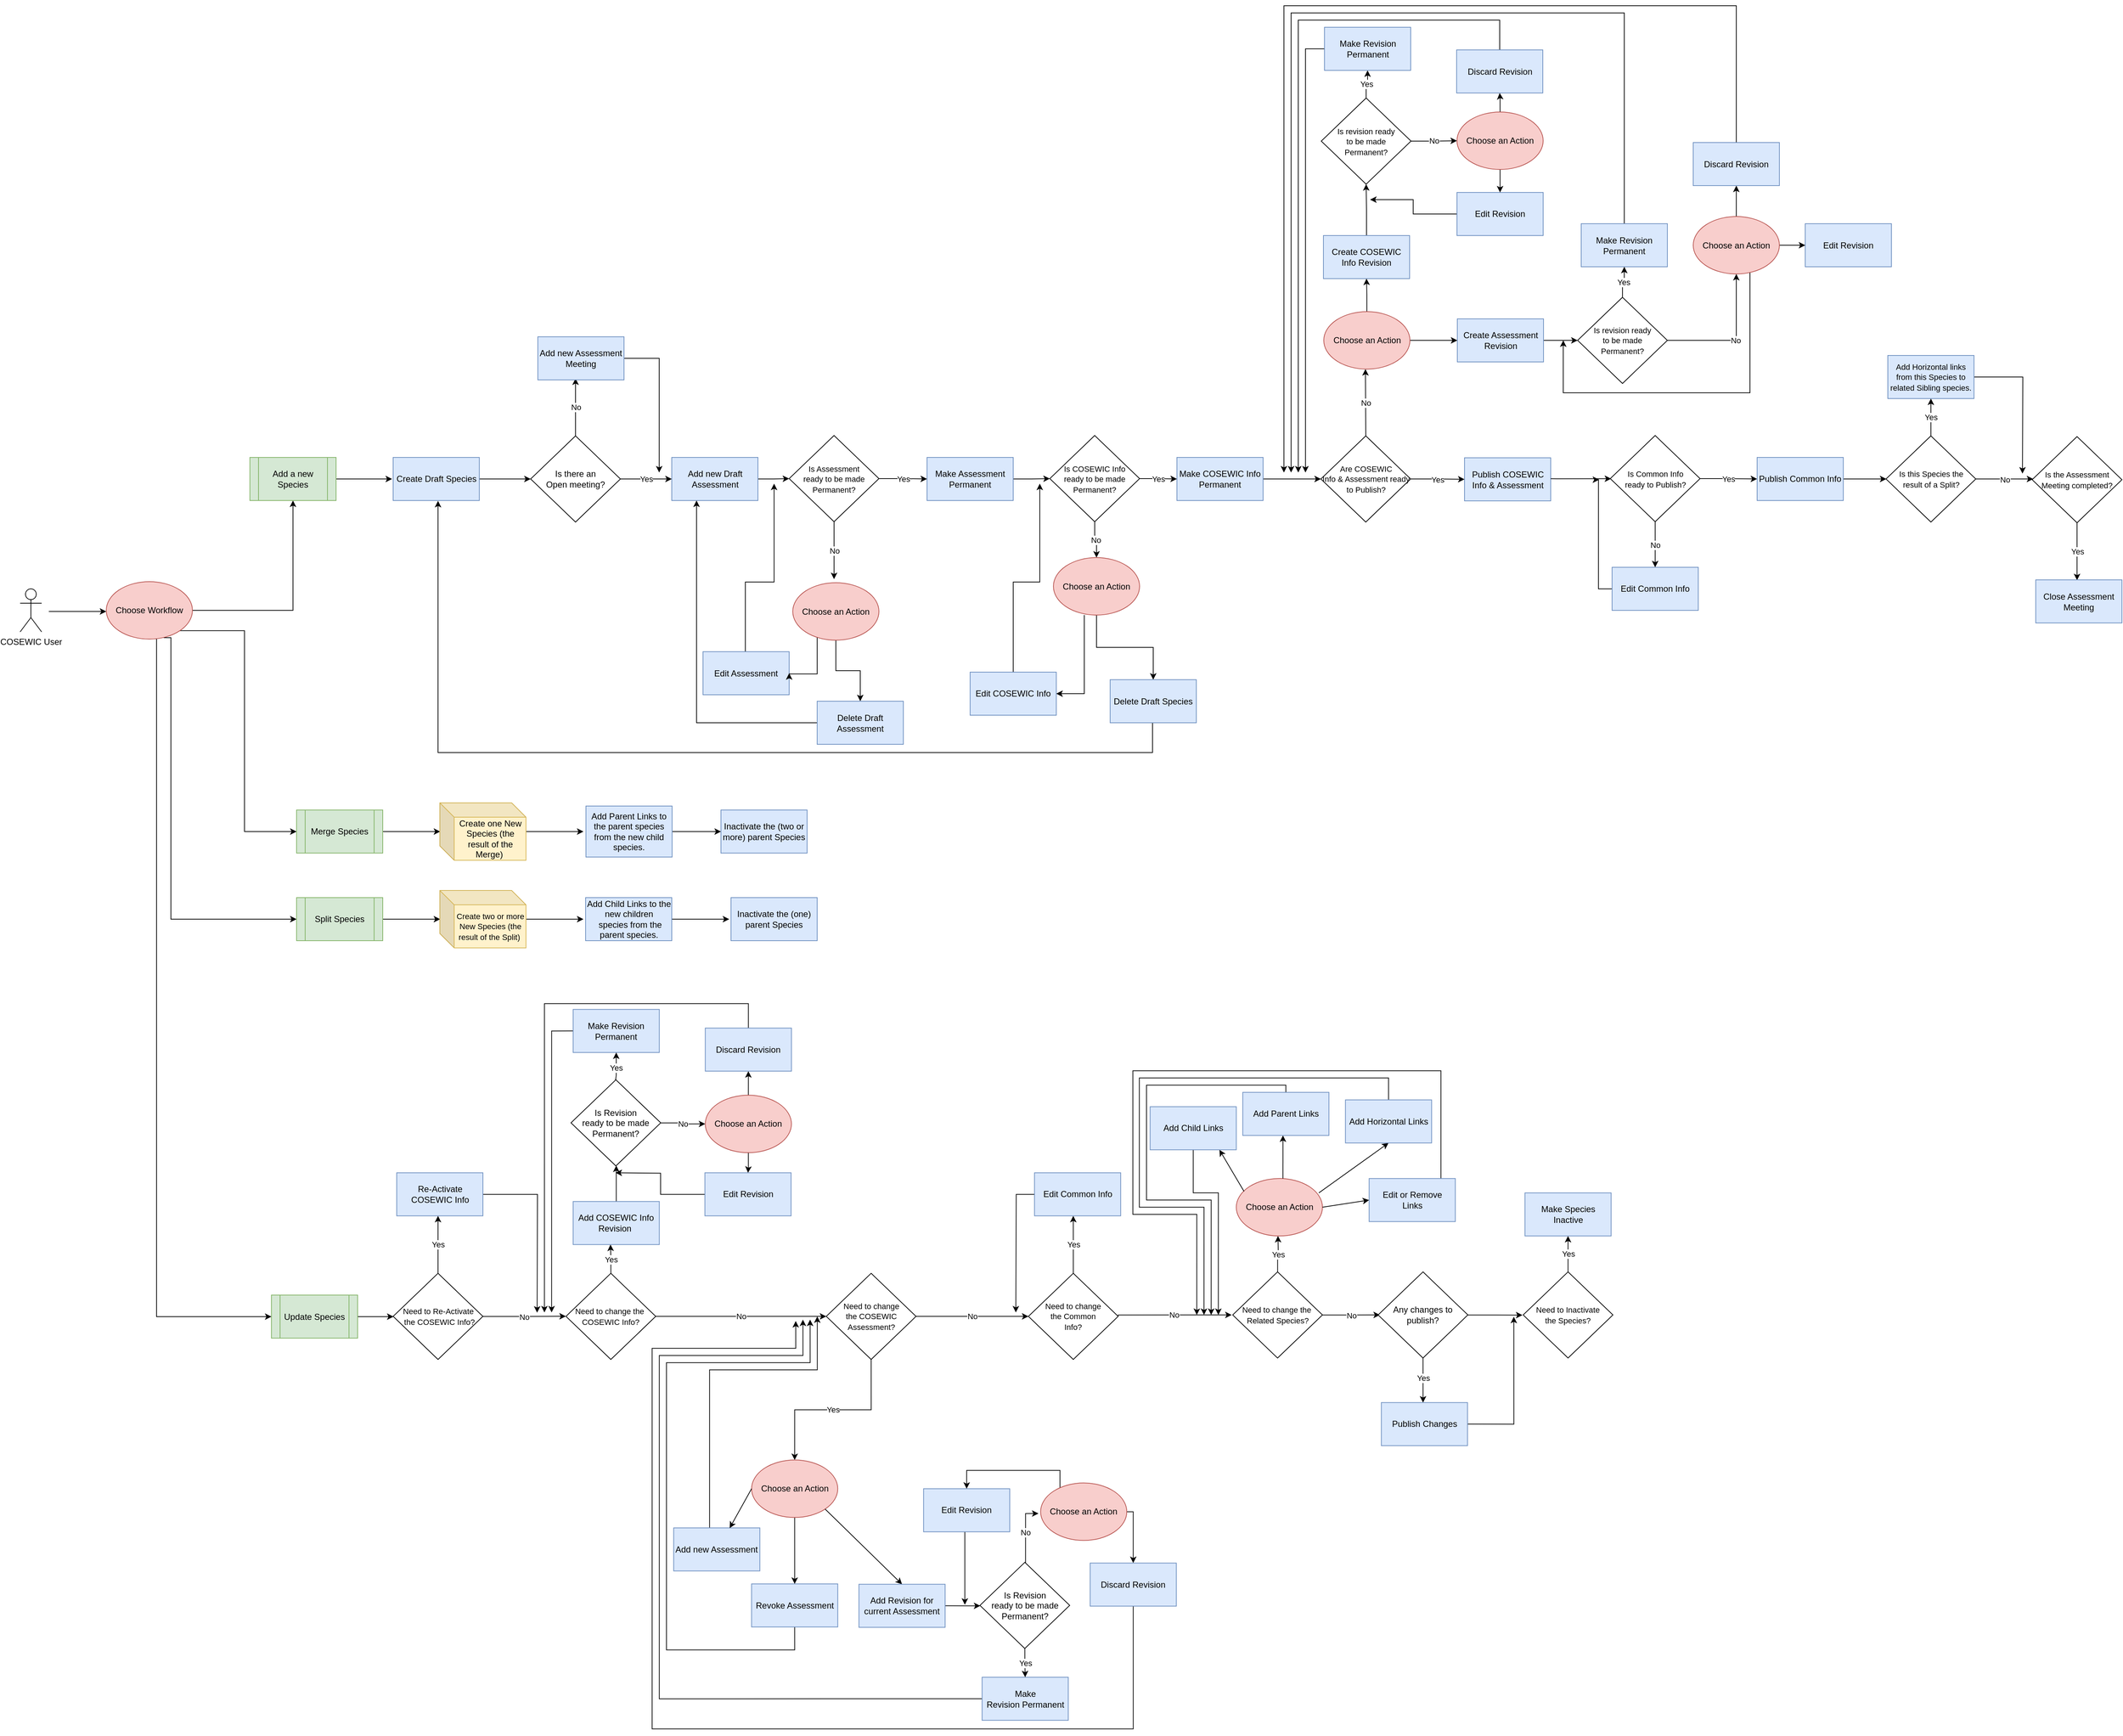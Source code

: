 <mxfile version="12.4.3" type="github" pages="2">
  <diagram name="COSEWIC" id="4BSIFsbffMMIe3hzINM1">
    <mxGraphModel dx="5574" dy="2334" grid="1" gridSize="10" guides="1" tooltips="1" connect="1" arrows="1" fold="1" page="1" pageScale="1" pageWidth="1600" pageHeight="1200" background="none" math="0" shadow="0">
      <root>
        <mxCell id="agf4B4eiEqbqFX-ImhHm-0"/>
        <mxCell id="agf4B4eiEqbqFX-ImhHm-1" parent="agf4B4eiEqbqFX-ImhHm-0"/>
        <mxCell id="agf4B4eiEqbqFX-ImhHm-2" value="" style="edgeStyle=orthogonalEdgeStyle;rounded=0;orthogonalLoop=1;jettySize=auto;html=1;" parent="agf4B4eiEqbqFX-ImhHm-1" edge="1">
          <mxGeometry relative="1" as="geometry">
            <mxPoint x="-2652" y="-481" as="sourcePoint"/>
            <mxPoint x="-2572" y="-481" as="targetPoint"/>
          </mxGeometry>
        </mxCell>
        <mxCell id="agf4B4eiEqbqFX-ImhHm-3" value="" style="edgeStyle=orthogonalEdgeStyle;rounded=0;orthogonalLoop=1;jettySize=auto;html=1;" parent="agf4B4eiEqbqFX-ImhHm-1" source="agf4B4eiEqbqFX-ImhHm-4" target="agf4B4eiEqbqFX-ImhHm-15" edge="1">
          <mxGeometry relative="1" as="geometry"/>
        </mxCell>
        <mxCell id="agf4B4eiEqbqFX-ImhHm-4" value="Create Draft Species" style="rounded=0;whiteSpace=wrap;html=1;fillColor=#dae8fc;strokeColor=#6c8ebf;" parent="agf4B4eiEqbqFX-ImhHm-1" vertex="1">
          <mxGeometry x="-2570.5" y="-511" width="120" height="60" as="geometry"/>
        </mxCell>
        <mxCell id="agf4B4eiEqbqFX-ImhHm-5" value="" style="edgeStyle=orthogonalEdgeStyle;rounded=0;orthogonalLoop=1;jettySize=auto;html=1;" parent="agf4B4eiEqbqFX-ImhHm-1" source="agf4B4eiEqbqFX-ImhHm-6" target="agf4B4eiEqbqFX-ImhHm-62" edge="1">
          <mxGeometry relative="1" as="geometry"/>
        </mxCell>
        <mxCell id="agf4B4eiEqbqFX-ImhHm-6" value="Add new Draft Assessment" style="rounded=0;whiteSpace=wrap;html=1;fillColor=#dae8fc;strokeColor=#6c8ebf;" parent="agf4B4eiEqbqFX-ImhHm-1" vertex="1">
          <mxGeometry x="-2182.5" y="-511" width="120" height="60" as="geometry"/>
        </mxCell>
        <mxCell id="agf4B4eiEqbqFX-ImhHm-10" value="" style="edgeStyle=orthogonalEdgeStyle;rounded=0;orthogonalLoop=1;jettySize=auto;html=1;" parent="agf4B4eiEqbqFX-ImhHm-1" source="agf4B4eiEqbqFX-ImhHm-11" target="agf4B4eiEqbqFX-ImhHm-67" edge="1">
          <mxGeometry relative="1" as="geometry"/>
        </mxCell>
        <mxCell id="agf4B4eiEqbqFX-ImhHm-11" value="Make Assessment Permanent" style="rounded=0;whiteSpace=wrap;html=1;fillColor=#dae8fc;strokeColor=#6c8ebf;" parent="agf4B4eiEqbqFX-ImhHm-1" vertex="1">
          <mxGeometry x="-1827" y="-511" width="120" height="60" as="geometry"/>
        </mxCell>
        <mxCell id="agf4B4eiEqbqFX-ImhHm-12" value="Publish COSEWIC Info &amp;amp; Assessment" style="rounded=0;whiteSpace=wrap;html=1;fillColor=#dae8fc;strokeColor=#6c8ebf;" parent="agf4B4eiEqbqFX-ImhHm-1" vertex="1">
          <mxGeometry x="-1078.5" y="-510.5" width="120" height="60" as="geometry"/>
        </mxCell>
        <mxCell id="agf4B4eiEqbqFX-ImhHm-13" value="Yes" style="edgeStyle=orthogonalEdgeStyle;rounded=0;orthogonalLoop=1;jettySize=auto;html=1;" parent="agf4B4eiEqbqFX-ImhHm-1" source="agf4B4eiEqbqFX-ImhHm-15" target="agf4B4eiEqbqFX-ImhHm-6" edge="1">
          <mxGeometry relative="1" as="geometry"/>
        </mxCell>
        <mxCell id="agf4B4eiEqbqFX-ImhHm-14" value="No" style="edgeStyle=orthogonalEdgeStyle;rounded=0;orthogonalLoop=1;jettySize=auto;html=1;" parent="agf4B4eiEqbqFX-ImhHm-1" source="agf4B4eiEqbqFX-ImhHm-15" edge="1">
          <mxGeometry relative="1" as="geometry">
            <mxPoint x="-2316.5" y="-621" as="targetPoint"/>
          </mxGeometry>
        </mxCell>
        <mxCell id="agf4B4eiEqbqFX-ImhHm-15" value="Is there an &lt;br&gt;Open meeting?" style="rhombus;whiteSpace=wrap;html=1;" parent="agf4B4eiEqbqFX-ImhHm-1" vertex="1">
          <mxGeometry x="-2379" y="-541" width="125" height="120" as="geometry"/>
        </mxCell>
        <mxCell id="agf4B4eiEqbqFX-ImhHm-16" value="" style="edgeStyle=orthogonalEdgeStyle;rounded=0;orthogonalLoop=1;jettySize=auto;html=1;" parent="agf4B4eiEqbqFX-ImhHm-1" source="agf4B4eiEqbqFX-ImhHm-17" edge="1">
          <mxGeometry relative="1" as="geometry">
            <mxPoint x="-2200" y="-490" as="targetPoint"/>
            <Array as="points">
              <mxPoint x="-2200" y="-649"/>
            </Array>
          </mxGeometry>
        </mxCell>
        <mxCell id="agf4B4eiEqbqFX-ImhHm-17" value="Add new Assessment Meeting" style="rounded=0;whiteSpace=wrap;html=1;fillColor=#dae8fc;strokeColor=#6c8ebf;" parent="agf4B4eiEqbqFX-ImhHm-1" vertex="1">
          <mxGeometry x="-2369" y="-679" width="120" height="60" as="geometry"/>
        </mxCell>
        <mxCell id="agf4B4eiEqbqFX-ImhHm-18" value="Yes" style="edgeStyle=orthogonalEdgeStyle;rounded=0;orthogonalLoop=1;jettySize=auto;html=1;" parent="agf4B4eiEqbqFX-ImhHm-1" source="agf4B4eiEqbqFX-ImhHm-20" target="agf4B4eiEqbqFX-ImhHm-12" edge="1">
          <mxGeometry relative="1" as="geometry"/>
        </mxCell>
        <mxCell id="agf4B4eiEqbqFX-ImhHm-19" value="No" style="edgeStyle=orthogonalEdgeStyle;rounded=0;orthogonalLoop=1;jettySize=auto;html=1;exitX=0.5;exitY=0;exitDx=0;exitDy=0;entryX=0.5;entryY=1;entryDx=0;entryDy=0;" parent="agf4B4eiEqbqFX-ImhHm-1" source="agf4B4eiEqbqFX-ImhHm-20" edge="1">
          <mxGeometry relative="1" as="geometry">
            <Array as="points"/>
            <mxPoint x="-1216.488" y="-634" as="targetPoint"/>
            <mxPoint x="-1217.884" y="-540.977" as="sourcePoint"/>
          </mxGeometry>
        </mxCell>
        <mxCell id="agf4B4eiEqbqFX-ImhHm-20" value="&lt;font style=&quot;font-size: 11px&quot;&gt;Are COSEWIC &lt;br&gt;Info &amp;amp; Assessment ready &lt;br&gt;to Publish?&lt;/font&gt;" style="rhombus;whiteSpace=wrap;html=1;" parent="agf4B4eiEqbqFX-ImhHm-1" vertex="1">
          <mxGeometry x="-1278.5" y="-541" width="125" height="120" as="geometry"/>
        </mxCell>
        <mxCell id="agf4B4eiEqbqFX-ImhHm-21" value="" style="edgeStyle=orthogonalEdgeStyle;rounded=0;orthogonalLoop=1;jettySize=auto;html=1;entryX=0.5;entryY=1;entryDx=0;entryDy=0;exitX=0.5;exitY=0;exitDx=0;exitDy=0;" parent="agf4B4eiEqbqFX-ImhHm-1" source="agf4B4eiEqbqFX-ImhHm-22" target="agf4B4eiEqbqFX-ImhHm-90" edge="1">
          <mxGeometry relative="1" as="geometry">
            <mxPoint x="-1246" y="-845.5" as="targetPoint"/>
            <Array as="points">
              <mxPoint x="-1215" y="-856"/>
            </Array>
          </mxGeometry>
        </mxCell>
        <mxCell id="agf4B4eiEqbqFX-ImhHm-22" value="Create COSEWIC Info Revision" style="rounded=0;whiteSpace=wrap;html=1;fillColor=#dae8fc;strokeColor=#6c8ebf;" parent="agf4B4eiEqbqFX-ImhHm-1" vertex="1">
          <mxGeometry x="-1275" y="-820" width="120" height="60" as="geometry"/>
        </mxCell>
        <mxCell id="agf4B4eiEqbqFX-ImhHm-23" value="" style="edgeStyle=orthogonalEdgeStyle;rounded=0;orthogonalLoop=1;jettySize=auto;html=1;exitX=0;exitY=0.5;exitDx=0;exitDy=0;" parent="agf4B4eiEqbqFX-ImhHm-1" source="agf4B4eiEqbqFX-ImhHm-24" edge="1">
          <mxGeometry relative="1" as="geometry">
            <mxPoint x="-1300" y="-490" as="targetPoint"/>
            <Array as="points">
              <mxPoint x="-1300" y="-1080"/>
            </Array>
          </mxGeometry>
        </mxCell>
        <mxCell id="agf4B4eiEqbqFX-ImhHm-25" value="" style="edgeStyle=orthogonalEdgeStyle;rounded=0;orthogonalLoop=1;jettySize=auto;html=1;" parent="agf4B4eiEqbqFX-ImhHm-1" source="agf4B4eiEqbqFX-ImhHm-26" target="agf4B4eiEqbqFX-ImhHm-95" edge="1">
          <mxGeometry relative="1" as="geometry"/>
        </mxCell>
        <mxCell id="agf4B4eiEqbqFX-ImhHm-26" value="Create Assessment Revision" style="rounded=0;whiteSpace=wrap;html=1;fillColor=#dae8fc;strokeColor=#6c8ebf;" parent="agf4B4eiEqbqFX-ImhHm-1" vertex="1">
          <mxGeometry x="-1088.5" y="-704" width="120" height="60" as="geometry"/>
        </mxCell>
        <mxCell id="QYEEub3RCXGKD_CGOi6J-23" value="" style="edgeStyle=orthogonalEdgeStyle;rounded=0;orthogonalLoop=1;jettySize=auto;html=1;" parent="agf4B4eiEqbqFX-ImhHm-1" source="agf4B4eiEqbqFX-ImhHm-28" edge="1">
          <mxGeometry relative="1" as="geometry">
            <mxPoint x="-1320" y="-490" as="targetPoint"/>
            <Array as="points">
              <mxPoint x="-856" y="-1130"/>
              <mxPoint x="-1320" y="-1130"/>
            </Array>
          </mxGeometry>
        </mxCell>
        <mxCell id="agf4B4eiEqbqFX-ImhHm-28" value="Make Revision Permanent" style="rounded=0;whiteSpace=wrap;html=1;fillColor=#dae8fc;strokeColor=#6c8ebf;" parent="agf4B4eiEqbqFX-ImhHm-1" vertex="1">
          <mxGeometry x="-916" y="-836.5" width="120" height="60" as="geometry"/>
        </mxCell>
        <mxCell id="agf4B4eiEqbqFX-ImhHm-105" value="" style="edgeStyle=orthogonalEdgeStyle;rounded=0;orthogonalLoop=1;jettySize=auto;html=1;exitX=1;exitY=0.5;exitDx=0;exitDy=0;" parent="agf4B4eiEqbqFX-ImhHm-1" edge="1">
          <mxGeometry relative="1" as="geometry">
            <mxPoint x="-958.333" y="-481.333" as="sourcePoint"/>
            <mxPoint x="-874.285" y="-481.333" as="targetPoint"/>
            <Array as="points">
              <mxPoint x="-950" y="-482"/>
              <mxPoint x="-950" y="-482"/>
            </Array>
          </mxGeometry>
        </mxCell>
        <mxCell id="agf4B4eiEqbqFX-ImhHm-33" value="Yes" style="edgeStyle=orthogonalEdgeStyle;rounded=0;orthogonalLoop=1;jettySize=auto;html=1;entryX=0;entryY=0.5;entryDx=0;entryDy=0;" parent="agf4B4eiEqbqFX-ImhHm-1" source="agf4B4eiEqbqFX-ImhHm-34" target="agf4B4eiEqbqFX-ImhHm-38" edge="1">
          <mxGeometry relative="1" as="geometry">
            <mxPoint x="-229.5" y="-646.5" as="targetPoint"/>
          </mxGeometry>
        </mxCell>
        <mxCell id="56zbSsByih4b68HN1l-h-0" value="No" style="edgeStyle=orthogonalEdgeStyle;rounded=0;orthogonalLoop=1;jettySize=auto;html=1;" parent="agf4B4eiEqbqFX-ImhHm-1" source="agf4B4eiEqbqFX-ImhHm-34" target="agf4B4eiEqbqFX-ImhHm-36" edge="1">
          <mxGeometry relative="1" as="geometry"/>
        </mxCell>
        <mxCell id="agf4B4eiEqbqFX-ImhHm-34" value="&lt;font style=&quot;font-size: 11px&quot;&gt;Is Common Info&lt;br&gt;ready to Publish?&lt;/font&gt;" style="rhombus;whiteSpace=wrap;html=1;" parent="agf4B4eiEqbqFX-ImhHm-1" vertex="1">
          <mxGeometry x="-875.5" y="-541.5" width="125" height="120" as="geometry"/>
        </mxCell>
        <mxCell id="Pm8aq453HTPMfpRMcCzi-1" value="" style="edgeStyle=orthogonalEdgeStyle;rounded=0;orthogonalLoop=1;jettySize=auto;html=1;" parent="agf4B4eiEqbqFX-ImhHm-1" source="agf4B4eiEqbqFX-ImhHm-36" edge="1">
          <mxGeometry relative="1" as="geometry">
            <mxPoint x="-891" y="-480" as="targetPoint"/>
            <Array as="points">
              <mxPoint x="-892" y="-327.5"/>
            </Array>
          </mxGeometry>
        </mxCell>
        <mxCell id="agf4B4eiEqbqFX-ImhHm-36" value="Edit Common Info" style="rounded=0;whiteSpace=wrap;html=1;fillColor=#dae8fc;strokeColor=#6c8ebf;" parent="agf4B4eiEqbqFX-ImhHm-1" vertex="1">
          <mxGeometry x="-873" y="-358" width="120" height="60" as="geometry"/>
        </mxCell>
        <mxCell id="Pm8aq453HTPMfpRMcCzi-3" value="" style="edgeStyle=orthogonalEdgeStyle;rounded=0;orthogonalLoop=1;jettySize=auto;html=1;" parent="agf4B4eiEqbqFX-ImhHm-1" source="agf4B4eiEqbqFX-ImhHm-38" edge="1">
          <mxGeometry relative="1" as="geometry">
            <mxPoint x="-491" y="-481" as="targetPoint"/>
          </mxGeometry>
        </mxCell>
        <mxCell id="agf4B4eiEqbqFX-ImhHm-38" value="Publish Common Info" style="rounded=0;whiteSpace=wrap;html=1;fillColor=#dae8fc;strokeColor=#6c8ebf;" parent="agf4B4eiEqbqFX-ImhHm-1" vertex="1">
          <mxGeometry x="-671" y="-511" width="120" height="60" as="geometry"/>
        </mxCell>
        <mxCell id="Pm8aq453HTPMfpRMcCzi-9" value="" style="edgeStyle=orthogonalEdgeStyle;rounded=0;orthogonalLoop=1;jettySize=auto;html=1;entryX=0;entryY=0.5;entryDx=0;entryDy=0;" parent="agf4B4eiEqbqFX-ImhHm-1" source="agf4B4eiEqbqFX-ImhHm-47" target="agf4B4eiEqbqFX-ImhHm-20" edge="1">
          <mxGeometry relative="1" as="geometry">
            <mxPoint x="-1288" y="-481" as="targetPoint"/>
          </mxGeometry>
        </mxCell>
        <mxCell id="agf4B4eiEqbqFX-ImhHm-47" value="Make COSEWIC Info Permanent" style="rounded=0;whiteSpace=wrap;html=1;fillColor=#dae8fc;strokeColor=#6c8ebf;" parent="agf4B4eiEqbqFX-ImhHm-1" vertex="1">
          <mxGeometry x="-1479" y="-511" width="120" height="60" as="geometry"/>
        </mxCell>
        <mxCell id="agf4B4eiEqbqFX-ImhHm-58" value="COSEWIC User" style="shape=umlActor;verticalLabelPosition=bottom;labelBackgroundColor=#ffffff;verticalAlign=top;html=1;" parent="agf4B4eiEqbqFX-ImhHm-1" vertex="1">
          <mxGeometry x="-3090" y="-328" width="30" height="60" as="geometry"/>
        </mxCell>
        <mxCell id="agf4B4eiEqbqFX-ImhHm-60" value="Yes" style="edgeStyle=orthogonalEdgeStyle;rounded=0;orthogonalLoop=1;jettySize=auto;html=1;" parent="agf4B4eiEqbqFX-ImhHm-1" source="agf4B4eiEqbqFX-ImhHm-62" target="agf4B4eiEqbqFX-ImhHm-11" edge="1">
          <mxGeometry relative="1" as="geometry"/>
        </mxCell>
        <mxCell id="agf4B4eiEqbqFX-ImhHm-61" value="No" style="edgeStyle=orthogonalEdgeStyle;rounded=0;orthogonalLoop=1;jettySize=auto;html=1;" parent="agf4B4eiEqbqFX-ImhHm-1" source="agf4B4eiEqbqFX-ImhHm-62" edge="1">
          <mxGeometry relative="1" as="geometry">
            <mxPoint x="-1956.5" y="-341.5" as="targetPoint"/>
          </mxGeometry>
        </mxCell>
        <mxCell id="agf4B4eiEqbqFX-ImhHm-62" value="&lt;font style=&quot;font-size: 11px&quot;&gt;Is Assessment&lt;br&gt;ready to be made &lt;br&gt;Permanent?&lt;/font&gt;" style="rhombus;whiteSpace=wrap;html=1;" parent="agf4B4eiEqbqFX-ImhHm-1" vertex="1">
          <mxGeometry x="-2019" y="-541.5" width="125" height="120" as="geometry"/>
        </mxCell>
        <mxCell id="agf4B4eiEqbqFX-ImhHm-63" value="" style="edgeStyle=orthogonalEdgeStyle;rounded=0;orthogonalLoop=1;jettySize=auto;html=1;" parent="agf4B4eiEqbqFX-ImhHm-1" source="agf4B4eiEqbqFX-ImhHm-64" edge="1">
          <mxGeometry relative="1" as="geometry">
            <mxPoint x="-2040" y="-474.5" as="targetPoint"/>
            <Array as="points">
              <mxPoint x="-2080" y="-337.5"/>
              <mxPoint x="-2040" y="-337.5"/>
            </Array>
          </mxGeometry>
        </mxCell>
        <mxCell id="agf4B4eiEqbqFX-ImhHm-64" value="Edit Assessment" style="rounded=0;whiteSpace=wrap;html=1;fillColor=#dae8fc;strokeColor=#6c8ebf;" parent="agf4B4eiEqbqFX-ImhHm-1" vertex="1">
          <mxGeometry x="-2139" y="-240.5" width="120" height="60" as="geometry"/>
        </mxCell>
        <mxCell id="agf4B4eiEqbqFX-ImhHm-65" value="Yes" style="edgeStyle=orthogonalEdgeStyle;rounded=0;orthogonalLoop=1;jettySize=auto;html=1;" parent="agf4B4eiEqbqFX-ImhHm-1" source="agf4B4eiEqbqFX-ImhHm-67" target="agf4B4eiEqbqFX-ImhHm-47" edge="1">
          <mxGeometry relative="1" as="geometry"/>
        </mxCell>
        <mxCell id="agf4B4eiEqbqFX-ImhHm-66" value="No" style="edgeStyle=orthogonalEdgeStyle;rounded=0;orthogonalLoop=1;jettySize=auto;html=1;entryX=0.5;entryY=0;entryDx=0;entryDy=0;" parent="agf4B4eiEqbqFX-ImhHm-1" source="agf4B4eiEqbqFX-ImhHm-67" target="agf4B4eiEqbqFX-ImhHm-77" edge="1">
          <mxGeometry relative="1" as="geometry">
            <mxPoint x="-1580" y="-384.5" as="targetPoint"/>
          </mxGeometry>
        </mxCell>
        <mxCell id="agf4B4eiEqbqFX-ImhHm-67" value="&lt;font style=&quot;font-size: 11px&quot;&gt;Is COSEWIC Info&lt;br&gt;ready to be made &lt;br&gt;Permanent?&lt;/font&gt;" style="rhombus;whiteSpace=wrap;html=1;" parent="agf4B4eiEqbqFX-ImhHm-1" vertex="1">
          <mxGeometry x="-1656" y="-541.5" width="125" height="120" as="geometry"/>
        </mxCell>
        <mxCell id="agf4B4eiEqbqFX-ImhHm-68" value="" style="edgeStyle=orthogonalEdgeStyle;rounded=0;orthogonalLoop=1;jettySize=auto;html=1;exitX=0.5;exitY=0;exitDx=0;exitDy=0;" parent="agf4B4eiEqbqFX-ImhHm-1" source="agf4B4eiEqbqFX-ImhHm-69" edge="1">
          <mxGeometry relative="1" as="geometry">
            <mxPoint x="-1670" y="-222.5" as="sourcePoint"/>
            <mxPoint x="-1670" y="-474.5" as="targetPoint"/>
            <Array as="points">
              <mxPoint x="-1707" y="-337.5"/>
              <mxPoint x="-1670" y="-337.5"/>
            </Array>
          </mxGeometry>
        </mxCell>
        <mxCell id="agf4B4eiEqbqFX-ImhHm-69" value="Edit COSEWIC Info" style="rounded=0;whiteSpace=wrap;html=1;fillColor=#dae8fc;strokeColor=#6c8ebf;" parent="agf4B4eiEqbqFX-ImhHm-1" vertex="1">
          <mxGeometry x="-1767" y="-212" width="120" height="60" as="geometry"/>
        </mxCell>
        <mxCell id="agf4B4eiEqbqFX-ImhHm-70" value="" style="edgeStyle=orthogonalEdgeStyle;rounded=0;orthogonalLoop=1;jettySize=auto;html=1;entryX=1;entryY=0.5;entryDx=0;entryDy=0;" parent="agf4B4eiEqbqFX-ImhHm-1" source="agf4B4eiEqbqFX-ImhHm-72" target="agf4B4eiEqbqFX-ImhHm-64" edge="1">
          <mxGeometry relative="1" as="geometry">
            <mxPoint x="-1954" y="-176.5" as="targetPoint"/>
            <Array as="points">
              <mxPoint x="-1980" y="-209.5"/>
            </Array>
          </mxGeometry>
        </mxCell>
        <mxCell id="agf4B4eiEqbqFX-ImhHm-71" value="" style="edgeStyle=orthogonalEdgeStyle;rounded=0;orthogonalLoop=1;jettySize=auto;html=1;entryX=0.5;entryY=0;entryDx=0;entryDy=0;" parent="agf4B4eiEqbqFX-ImhHm-1" source="agf4B4eiEqbqFX-ImhHm-72" target="agf4B4eiEqbqFX-ImhHm-74" edge="1">
          <mxGeometry relative="1" as="geometry">
            <mxPoint x="-1954" y="-176.5" as="targetPoint"/>
          </mxGeometry>
        </mxCell>
        <mxCell id="agf4B4eiEqbqFX-ImhHm-72" value="Choose an Action" style="ellipse;whiteSpace=wrap;html=1;fillColor=#f8cecc;strokeColor=#b85450;" parent="agf4B4eiEqbqFX-ImhHm-1" vertex="1">
          <mxGeometry x="-2014" y="-336.5" width="120" height="80" as="geometry"/>
        </mxCell>
        <mxCell id="agf4B4eiEqbqFX-ImhHm-73" value="" style="edgeStyle=orthogonalEdgeStyle;rounded=0;orthogonalLoop=1;jettySize=auto;html=1;" parent="agf4B4eiEqbqFX-ImhHm-1" source="agf4B4eiEqbqFX-ImhHm-74" target="agf4B4eiEqbqFX-ImhHm-6" edge="1">
          <mxGeometry relative="1" as="geometry">
            <mxPoint x="-2184" y="-141.5" as="targetPoint"/>
            <Array as="points">
              <mxPoint x="-2148" y="-141.5"/>
            </Array>
          </mxGeometry>
        </mxCell>
        <mxCell id="agf4B4eiEqbqFX-ImhHm-74" value="Delete Draft Assessment" style="rounded=0;whiteSpace=wrap;html=1;fillColor=#dae8fc;strokeColor=#6c8ebf;" parent="agf4B4eiEqbqFX-ImhHm-1" vertex="1">
          <mxGeometry x="-1980" y="-171.5" width="120" height="60" as="geometry"/>
        </mxCell>
        <mxCell id="agf4B4eiEqbqFX-ImhHm-75" value="" style="edgeStyle=orthogonalEdgeStyle;rounded=0;orthogonalLoop=1;jettySize=auto;html=1;entryX=1;entryY=0.5;entryDx=0;entryDy=0;" parent="agf4B4eiEqbqFX-ImhHm-1" target="agf4B4eiEqbqFX-ImhHm-69" edge="1">
          <mxGeometry relative="1" as="geometry">
            <mxPoint x="-1608" y="-291.5" as="sourcePoint"/>
            <mxPoint x="-1591" y="-211.5" as="targetPoint"/>
            <Array as="points">
              <mxPoint x="-1608" y="-291.5"/>
              <mxPoint x="-1608" y="-181.5"/>
            </Array>
          </mxGeometry>
        </mxCell>
        <mxCell id="agf4B4eiEqbqFX-ImhHm-76" value="" style="edgeStyle=orthogonalEdgeStyle;rounded=0;orthogonalLoop=1;jettySize=auto;html=1;entryX=0.5;entryY=0;entryDx=0;entryDy=0;" parent="agf4B4eiEqbqFX-ImhHm-1" source="agf4B4eiEqbqFX-ImhHm-77" target="agf4B4eiEqbqFX-ImhHm-79" edge="1">
          <mxGeometry relative="1" as="geometry">
            <mxPoint x="-1591" y="-211.5" as="targetPoint"/>
          </mxGeometry>
        </mxCell>
        <mxCell id="agf4B4eiEqbqFX-ImhHm-77" value="Choose an Action" style="ellipse;whiteSpace=wrap;html=1;fillColor=#f8cecc;strokeColor=#b85450;" parent="agf4B4eiEqbqFX-ImhHm-1" vertex="1">
          <mxGeometry x="-1651" y="-371.5" width="120" height="80" as="geometry"/>
        </mxCell>
        <mxCell id="agf4B4eiEqbqFX-ImhHm-78" value="" style="edgeStyle=orthogonalEdgeStyle;rounded=0;orthogonalLoop=1;jettySize=auto;html=1;" parent="agf4B4eiEqbqFX-ImhHm-1" source="agf4B4eiEqbqFX-ImhHm-79" edge="1">
          <mxGeometry relative="1" as="geometry">
            <mxPoint x="-2508" y="-450.5" as="targetPoint"/>
            <Array as="points">
              <mxPoint x="-1513" y="-100"/>
              <mxPoint x="-2508" y="-100"/>
            </Array>
          </mxGeometry>
        </mxCell>
        <mxCell id="agf4B4eiEqbqFX-ImhHm-79" value="Delete Draft Species" style="rounded=0;whiteSpace=wrap;html=1;fillColor=#dae8fc;strokeColor=#6c8ebf;" parent="agf4B4eiEqbqFX-ImhHm-1" vertex="1">
          <mxGeometry x="-1572" y="-201.5" width="120" height="60" as="geometry"/>
        </mxCell>
        <mxCell id="56zbSsByih4b68HN1l-h-2" value="Yes" style="edgeStyle=orthogonalEdgeStyle;rounded=0;orthogonalLoop=1;jettySize=auto;html=1;" parent="agf4B4eiEqbqFX-ImhHm-1" source="agf4B4eiEqbqFX-ImhHm-81" edge="1">
          <mxGeometry relative="1" as="geometry">
            <mxPoint x="-225.5" y="-340" as="targetPoint"/>
          </mxGeometry>
        </mxCell>
        <mxCell id="agf4B4eiEqbqFX-ImhHm-81" value="&lt;font style=&quot;font-size: 11px&quot;&gt;Is the Assessment &lt;br&gt;Meeting completed?&lt;/font&gt;" style="rhombus;whiteSpace=wrap;html=1;" parent="agf4B4eiEqbqFX-ImhHm-1" vertex="1">
          <mxGeometry x="-288" y="-540" width="125" height="120" as="geometry"/>
        </mxCell>
        <mxCell id="agf4B4eiEqbqFX-ImhHm-82" value="Close Assessment Meeting" style="rounded=0;whiteSpace=wrap;html=1;fillColor=#dae8fc;strokeColor=#6c8ebf;" parent="agf4B4eiEqbqFX-ImhHm-1" vertex="1">
          <mxGeometry x="-283" y="-340.5" width="120" height="60" as="geometry"/>
        </mxCell>
        <mxCell id="agf4B4eiEqbqFX-ImhHm-88" value="Yes" style="edgeStyle=orthogonalEdgeStyle;rounded=0;orthogonalLoop=1;jettySize=auto;html=1;entryX=0.5;entryY=1;entryDx=0;entryDy=0;" parent="agf4B4eiEqbqFX-ImhHm-1" source="agf4B4eiEqbqFX-ImhHm-90" target="agf4B4eiEqbqFX-ImhHm-24" edge="1">
          <mxGeometry relative="1" as="geometry">
            <mxPoint x="-1200" y="-960" as="targetPoint"/>
          </mxGeometry>
        </mxCell>
        <mxCell id="hJa5vQ0YMWpHOZavpWDN-21" value="No" style="edgeStyle=orthogonalEdgeStyle;rounded=0;orthogonalLoop=1;jettySize=auto;html=1;" parent="agf4B4eiEqbqFX-ImhHm-1" source="agf4B4eiEqbqFX-ImhHm-90" target="QYEEub3RCXGKD_CGOi6J-28" edge="1">
          <mxGeometry relative="1" as="geometry">
            <mxPoint x="-1023" y="-891.5" as="targetPoint"/>
          </mxGeometry>
        </mxCell>
        <mxCell id="agf4B4eiEqbqFX-ImhHm-90" value="&lt;font style=&quot;font-size: 11px&quot;&gt;Is revision ready &lt;br&gt;to be made &lt;br&gt;Permanent?&lt;/font&gt;" style="rhombus;whiteSpace=wrap;html=1;" parent="agf4B4eiEqbqFX-ImhHm-1" vertex="1">
          <mxGeometry x="-1278" y="-1011.5" width="125" height="120" as="geometry"/>
        </mxCell>
        <mxCell id="agf4B4eiEqbqFX-ImhHm-91" value="" style="edgeStyle=orthogonalEdgeStyle;rounded=0;orthogonalLoop=1;jettySize=auto;html=1;exitX=0;exitY=0.5;exitDx=0;exitDy=0;" parent="agf4B4eiEqbqFX-ImhHm-1" source="agf4B4eiEqbqFX-ImhHm-92" edge="1">
          <mxGeometry relative="1" as="geometry">
            <mxPoint x="-1210" y="-870" as="targetPoint"/>
            <Array as="points">
              <mxPoint x="-1150" y="-850"/>
              <mxPoint x="-1150" y="-870"/>
            </Array>
          </mxGeometry>
        </mxCell>
        <mxCell id="agf4B4eiEqbqFX-ImhHm-92" value="Edit Revision" style="rounded=0;whiteSpace=wrap;html=1;fillColor=#dae8fc;strokeColor=#6c8ebf;" parent="agf4B4eiEqbqFX-ImhHm-1" vertex="1">
          <mxGeometry x="-1089" y="-880" width="120" height="60" as="geometry"/>
        </mxCell>
        <mxCell id="agf4B4eiEqbqFX-ImhHm-93" value="Yes" style="edgeStyle=orthogonalEdgeStyle;rounded=0;orthogonalLoop=1;jettySize=auto;html=1;" parent="agf4B4eiEqbqFX-ImhHm-1" source="agf4B4eiEqbqFX-ImhHm-95" target="agf4B4eiEqbqFX-ImhHm-28" edge="1">
          <mxGeometry relative="1" as="geometry"/>
        </mxCell>
        <mxCell id="hJa5vQ0YMWpHOZavpWDN-1" value="No" style="edgeStyle=orthogonalEdgeStyle;rounded=0;orthogonalLoop=1;jettySize=auto;html=1;entryX=0.5;entryY=1;entryDx=0;entryDy=0;" parent="agf4B4eiEqbqFX-ImhHm-1" source="agf4B4eiEqbqFX-ImhHm-95" target="QYEEub3RCXGKD_CGOi6J-19" edge="1">
          <mxGeometry relative="1" as="geometry">
            <mxPoint x="-389.995" y="-939" as="targetPoint"/>
            <Array as="points">
              <mxPoint x="-700" y="-674"/>
            </Array>
          </mxGeometry>
        </mxCell>
        <mxCell id="agf4B4eiEqbqFX-ImhHm-95" value="&lt;font style=&quot;font-size: 11px&quot;&gt;Is revision ready &lt;br&gt;to be made &lt;br&gt;Permanent?&lt;/font&gt;" style="rhombus;whiteSpace=wrap;html=1;" parent="agf4B4eiEqbqFX-ImhHm-1" vertex="1">
          <mxGeometry x="-921" y="-734" width="125" height="120" as="geometry"/>
        </mxCell>
        <mxCell id="agf4B4eiEqbqFX-ImhHm-96" value="" style="edgeStyle=orthogonalEdgeStyle;rounded=0;orthogonalLoop=1;jettySize=auto;html=1;" parent="agf4B4eiEqbqFX-ImhHm-1" source="agf4B4eiEqbqFX-ImhHm-97" edge="1">
          <mxGeometry relative="1" as="geometry">
            <mxPoint x="-941" y="-674" as="targetPoint"/>
            <Array as="points">
              <mxPoint x="-681" y="-601"/>
              <mxPoint x="-941" y="-601"/>
            </Array>
          </mxGeometry>
        </mxCell>
        <mxCell id="agf4B4eiEqbqFX-ImhHm-97" value="Edit Revision" style="rounded=0;whiteSpace=wrap;html=1;fillColor=#dae8fc;strokeColor=#6c8ebf;" parent="agf4B4eiEqbqFX-ImhHm-1" vertex="1">
          <mxGeometry x="-604" y="-836.5" width="120" height="60" as="geometry"/>
        </mxCell>
        <mxCell id="65viCuWW6u9hBaeKhkRy-22" value="Yes" style="edgeStyle=orthogonalEdgeStyle;rounded=0;orthogonalLoop=1;jettySize=auto;html=1;entryX=0.5;entryY=1;entryDx=0;entryDy=0;" parent="agf4B4eiEqbqFX-ImhHm-1" source="65viCuWW6u9hBaeKhkRy-23" target="65viCuWW6u9hBaeKhkRy-26" edge="1">
          <mxGeometry relative="1" as="geometry">
            <mxPoint x="-428.5" y="-568.5" as="targetPoint"/>
          </mxGeometry>
        </mxCell>
        <mxCell id="65viCuWW6u9hBaeKhkRy-83" value="No" style="edgeStyle=orthogonalEdgeStyle;rounded=0;orthogonalLoop=1;jettySize=auto;html=1;" parent="agf4B4eiEqbqFX-ImhHm-1" source="65viCuWW6u9hBaeKhkRy-23" edge="1">
          <mxGeometry relative="1" as="geometry">
            <mxPoint x="-286.5" y="-481" as="targetPoint"/>
          </mxGeometry>
        </mxCell>
        <mxCell id="65viCuWW6u9hBaeKhkRy-23" value="&lt;font style=&quot;font-size: 11px&quot;&gt;Is this Species the&lt;br&gt;result of a Split?&lt;/font&gt;" style="rhombus;whiteSpace=wrap;html=1;" parent="agf4B4eiEqbqFX-ImhHm-1" vertex="1">
          <mxGeometry x="-491.5" y="-541" width="125" height="120" as="geometry"/>
        </mxCell>
        <mxCell id="65viCuWW6u9hBaeKhkRy-87" value="" style="edgeStyle=orthogonalEdgeStyle;rounded=0;orthogonalLoop=1;jettySize=auto;html=1;" parent="agf4B4eiEqbqFX-ImhHm-1" source="65viCuWW6u9hBaeKhkRy-26" edge="1">
          <mxGeometry relative="1" as="geometry">
            <mxPoint x="-301.5" y="-488.5" as="targetPoint"/>
          </mxGeometry>
        </mxCell>
        <mxCell id="65viCuWW6u9hBaeKhkRy-26" value="&lt;font style=&quot;font-size: 11px&quot;&gt;Add Horizontal links from this Species to related Sibling species.&lt;/font&gt;" style="rounded=0;whiteSpace=wrap;html=1;fillColor=#dae8fc;strokeColor=#6c8ebf;" parent="agf4B4eiEqbqFX-ImhHm-1" vertex="1">
          <mxGeometry x="-489" y="-653" width="120" height="60" as="geometry"/>
        </mxCell>
        <mxCell id="56zbSsByih4b68HN1l-h-6" value="" style="edgeStyle=orthogonalEdgeStyle;rounded=0;orthogonalLoop=1;jettySize=auto;html=1;exitX=0.5;exitY=1;exitDx=0;exitDy=0;" parent="agf4B4eiEqbqFX-ImhHm-1" source="65viCuWW6u9hBaeKhkRy-42" edge="1">
          <mxGeometry relative="1" as="geometry">
            <mxPoint x="-1989.83" y="689.67" as="targetPoint"/>
            <Array as="points">
              <mxPoint x="-2010.83" y="1149.67"/>
              <mxPoint x="-2189.83" y="1149.67"/>
              <mxPoint x="-2189.83" y="749.67"/>
              <mxPoint x="-1989.83" y="749.67"/>
            </Array>
          </mxGeometry>
        </mxCell>
        <mxCell id="65viCuWW6u9hBaeKhkRy-42" value="Revoke Assessment" style="rounded=0;whiteSpace=wrap;html=1;fillColor=#dae8fc;strokeColor=#6c8ebf;" parent="agf4B4eiEqbqFX-ImhHm-1" vertex="1">
          <mxGeometry x="-2071.33" y="1057.67" width="120" height="60" as="geometry"/>
        </mxCell>
        <mxCell id="65viCuWW6u9hBaeKhkRy-49" value="" style="edgeStyle=orthogonalEdgeStyle;rounded=0;orthogonalLoop=1;jettySize=auto;html=1;" parent="agf4B4eiEqbqFX-ImhHm-1" edge="1">
          <mxGeometry relative="1" as="geometry">
            <mxPoint x="-3050" y="-296.5" as="sourcePoint"/>
            <mxPoint x="-2970" y="-296.5" as="targetPoint"/>
          </mxGeometry>
        </mxCell>
        <mxCell id="XqA4fjaSbTeuvxa_pCcT-9" value="" style="edgeStyle=orthogonalEdgeStyle;rounded=0;orthogonalLoop=1;jettySize=auto;html=1;entryX=0.5;entryY=1;entryDx=0;entryDy=0;" parent="agf4B4eiEqbqFX-ImhHm-1" source="65viCuWW6u9hBaeKhkRy-50" target="65viCuWW6u9hBaeKhkRy-53" edge="1">
          <mxGeometry relative="1" as="geometry">
            <mxPoint x="-2770" y="-298" as="targetPoint"/>
          </mxGeometry>
        </mxCell>
        <mxCell id="XqA4fjaSbTeuvxa_pCcT-11" value="" style="edgeStyle=orthogonalEdgeStyle;rounded=0;orthogonalLoop=1;jettySize=auto;html=1;entryX=0;entryY=0.5;entryDx=0;entryDy=0;exitX=1;exitY=1;exitDx=0;exitDy=0;" parent="agf4B4eiEqbqFX-ImhHm-1" source="65viCuWW6u9hBaeKhkRy-50" target="65viCuWW6u9hBaeKhkRy-55" edge="1">
          <mxGeometry relative="1" as="geometry">
            <mxPoint x="-2770" y="-298" as="targetPoint"/>
          </mxGeometry>
        </mxCell>
        <mxCell id="XqA4fjaSbTeuvxa_pCcT-13" value="" style="edgeStyle=orthogonalEdgeStyle;rounded=0;orthogonalLoop=1;jettySize=auto;html=1;exitX=0.667;exitY=0.975;exitDx=0;exitDy=0;exitPerimeter=0;" parent="agf4B4eiEqbqFX-ImhHm-1" source="65viCuWW6u9hBaeKhkRy-50" edge="1">
          <mxGeometry relative="1" as="geometry">
            <mxPoint x="-2705" y="132" as="targetPoint"/>
            <Array as="points">
              <mxPoint x="-2880" y="-260"/>
              <mxPoint x="-2880" y="132"/>
              <mxPoint x="-2705" y="132"/>
            </Array>
          </mxGeometry>
        </mxCell>
        <mxCell id="XqA4fjaSbTeuvxa_pCcT-15" value="" style="edgeStyle=orthogonalEdgeStyle;rounded=0;orthogonalLoop=1;jettySize=auto;html=1;entryX=0;entryY=0.5;entryDx=0;entryDy=0;" parent="agf4B4eiEqbqFX-ImhHm-1" source="65viCuWW6u9hBaeKhkRy-50" target="65viCuWW6u9hBaeKhkRy-91" edge="1">
          <mxGeometry relative="1" as="geometry">
            <mxPoint x="-2910" y="-178" as="targetPoint"/>
            <Array as="points">
              <mxPoint x="-2900" y="686"/>
            </Array>
          </mxGeometry>
        </mxCell>
        <mxCell id="65viCuWW6u9hBaeKhkRy-50" value="Choose Workflow" style="ellipse;whiteSpace=wrap;html=1;fillColor=#f8cecc;strokeColor=#b85450;" parent="agf4B4eiEqbqFX-ImhHm-1" vertex="1">
          <mxGeometry x="-2970" y="-338" width="120" height="80" as="geometry"/>
        </mxCell>
        <mxCell id="65viCuWW6u9hBaeKhkRy-53" value="Add a new Species" style="shape=process;whiteSpace=wrap;html=1;backgroundOutline=1;fillColor=#d5e8d4;strokeColor=#82b366;" parent="agf4B4eiEqbqFX-ImhHm-1" vertex="1">
          <mxGeometry x="-2770" y="-511" width="120" height="60" as="geometry"/>
        </mxCell>
        <mxCell id="65viCuWW6u9hBaeKhkRy-59" value="" style="edgeStyle=orthogonalEdgeStyle;rounded=0;orthogonalLoop=1;jettySize=auto;html=1;" parent="agf4B4eiEqbqFX-ImhHm-1" source="65viCuWW6u9hBaeKhkRy-55" edge="1">
          <mxGeometry relative="1" as="geometry">
            <mxPoint x="-2505" y="10" as="targetPoint"/>
          </mxGeometry>
        </mxCell>
        <mxCell id="65viCuWW6u9hBaeKhkRy-55" value="Merge Species" style="shape=process;whiteSpace=wrap;html=1;backgroundOutline=1;fillColor=#d5e8d4;strokeColor=#82b366;" parent="agf4B4eiEqbqFX-ImhHm-1" vertex="1">
          <mxGeometry x="-2705" y="-20" width="120" height="60" as="geometry"/>
        </mxCell>
        <mxCell id="65viCuWW6u9hBaeKhkRy-62" value="" style="edgeStyle=orthogonalEdgeStyle;rounded=0;orthogonalLoop=1;jettySize=auto;html=1;" parent="agf4B4eiEqbqFX-ImhHm-1" source="65viCuWW6u9hBaeKhkRy-60" edge="1">
          <mxGeometry relative="1" as="geometry">
            <mxPoint x="-2305.5" y="10" as="targetPoint"/>
          </mxGeometry>
        </mxCell>
        <mxCell id="65viCuWW6u9hBaeKhkRy-60" value="Create one New Species (the result of the Merge)&amp;nbsp;" style="shape=cube;whiteSpace=wrap;html=1;boundedLbl=1;backgroundOutline=1;darkOpacity=0.05;darkOpacity2=0.1;fillColor=#fff2cc;strokeColor=#d6b656;" parent="agf4B4eiEqbqFX-ImhHm-1" vertex="1">
          <mxGeometry x="-2505.5" y="-30" width="120" height="80" as="geometry"/>
        </mxCell>
        <mxCell id="65viCuWW6u9hBaeKhkRy-67" value="" style="edgeStyle=orthogonalEdgeStyle;rounded=0;orthogonalLoop=1;jettySize=auto;html=1;" parent="agf4B4eiEqbqFX-ImhHm-1" source="65viCuWW6u9hBaeKhkRy-64" target="65viCuWW6u9hBaeKhkRy-66" edge="1">
          <mxGeometry relative="1" as="geometry"/>
        </mxCell>
        <mxCell id="65viCuWW6u9hBaeKhkRy-64" value="Add Parent Links to the parent species from the new child species." style="rounded=0;whiteSpace=wrap;html=1;fillColor=#dae8fc;strokeColor=#6c8ebf;" parent="agf4B4eiEqbqFX-ImhHm-1" vertex="1">
          <mxGeometry x="-2302" y="-25.5" width="120" height="71" as="geometry"/>
        </mxCell>
        <mxCell id="65viCuWW6u9hBaeKhkRy-66" value="Inactivate the (two or more) parent Species" style="rounded=0;whiteSpace=wrap;html=1;fillColor=#dae8fc;strokeColor=#6c8ebf;" parent="agf4B4eiEqbqFX-ImhHm-1" vertex="1">
          <mxGeometry x="-2114" y="-20" width="120" height="60" as="geometry"/>
        </mxCell>
        <mxCell id="65viCuWW6u9hBaeKhkRy-70" value="" style="edgeStyle=orthogonalEdgeStyle;rounded=0;orthogonalLoop=1;jettySize=auto;html=1;" parent="agf4B4eiEqbqFX-ImhHm-1" source="65viCuWW6u9hBaeKhkRy-68" edge="1">
          <mxGeometry relative="1" as="geometry">
            <mxPoint x="-2505" y="132" as="targetPoint"/>
          </mxGeometry>
        </mxCell>
        <mxCell id="65viCuWW6u9hBaeKhkRy-68" value="Split Species" style="shape=process;whiteSpace=wrap;html=1;backgroundOutline=1;fillColor=#d5e8d4;strokeColor=#82b366;" parent="agf4B4eiEqbqFX-ImhHm-1" vertex="1">
          <mxGeometry x="-2705" y="102" width="120" height="60" as="geometry"/>
        </mxCell>
        <mxCell id="65viCuWW6u9hBaeKhkRy-73" value="" style="edgeStyle=orthogonalEdgeStyle;rounded=0;orthogonalLoop=1;jettySize=auto;html=1;" parent="agf4B4eiEqbqFX-ImhHm-1" source="65viCuWW6u9hBaeKhkRy-71" edge="1">
          <mxGeometry relative="1" as="geometry">
            <mxPoint x="-2305.5" y="132" as="targetPoint"/>
          </mxGeometry>
        </mxCell>
        <mxCell id="65viCuWW6u9hBaeKhkRy-71" value="&lt;font style=&quot;font-size: 11px&quot;&gt;Create two or more New Species (the result of the Split)&amp;nbsp;&lt;/font&gt;" style="shape=cube;whiteSpace=wrap;html=1;boundedLbl=1;backgroundOutline=1;darkOpacity=0.05;darkOpacity2=0.1;fillColor=#fff2cc;strokeColor=#d6b656;" parent="agf4B4eiEqbqFX-ImhHm-1" vertex="1">
          <mxGeometry x="-2505.5" y="92" width="120" height="80" as="geometry"/>
        </mxCell>
        <mxCell id="65viCuWW6u9hBaeKhkRy-76" value="" style="edgeStyle=orthogonalEdgeStyle;rounded=0;orthogonalLoop=1;jettySize=auto;html=1;" parent="agf4B4eiEqbqFX-ImhHm-1" source="65viCuWW6u9hBaeKhkRy-74" edge="1">
          <mxGeometry relative="1" as="geometry">
            <mxPoint x="-2102.5" y="132" as="targetPoint"/>
          </mxGeometry>
        </mxCell>
        <mxCell id="65viCuWW6u9hBaeKhkRy-74" value="Add Child Links to the new children&lt;br&gt;&amp;nbsp;species&amp;nbsp;from the parent species." style="rounded=0;whiteSpace=wrap;html=1;fillColor=#dae8fc;strokeColor=#6c8ebf;" parent="agf4B4eiEqbqFX-ImhHm-1" vertex="1">
          <mxGeometry x="-2302.5" y="102" width="120" height="60" as="geometry"/>
        </mxCell>
        <mxCell id="65viCuWW6u9hBaeKhkRy-77" value="Inactivate the (one) parent Species" style="rounded=0;whiteSpace=wrap;html=1;fillColor=#dae8fc;strokeColor=#6c8ebf;" parent="agf4B4eiEqbqFX-ImhHm-1" vertex="1">
          <mxGeometry x="-2100" y="102" width="120" height="60" as="geometry"/>
        </mxCell>
        <mxCell id="65viCuWW6u9hBaeKhkRy-93" value="" style="edgeStyle=orthogonalEdgeStyle;rounded=0;orthogonalLoop=1;jettySize=auto;html=1;" parent="agf4B4eiEqbqFX-ImhHm-1" source="65viCuWW6u9hBaeKhkRy-91" edge="1">
          <mxGeometry relative="1" as="geometry">
            <mxPoint x="-2570" y="685.5" as="targetPoint"/>
          </mxGeometry>
        </mxCell>
        <mxCell id="65viCuWW6u9hBaeKhkRy-91" value="Update Species" style="shape=process;whiteSpace=wrap;html=1;backgroundOutline=1;fillColor=#d5e8d4;strokeColor=#82b366;" parent="agf4B4eiEqbqFX-ImhHm-1" vertex="1">
          <mxGeometry x="-2740" y="655.5" width="120" height="60" as="geometry"/>
        </mxCell>
        <mxCell id="xqgrInUvKXfUuhmn9M7a-6" value="No" style="edgeStyle=orthogonalEdgeStyle;rounded=0;orthogonalLoop=1;jettySize=auto;html=1;" parent="agf4B4eiEqbqFX-ImhHm-1" source="xqgrInUvKXfUuhmn9M7a-2" target="xqgrInUvKXfUuhmn9M7a-5" edge="1">
          <mxGeometry relative="1" as="geometry"/>
        </mxCell>
        <mxCell id="xqgrInUvKXfUuhmn9M7a-16" value="Yes" style="edgeStyle=orthogonalEdgeStyle;rounded=0;orthogonalLoop=1;jettySize=auto;html=1;" parent="agf4B4eiEqbqFX-ImhHm-1" source="xqgrInUvKXfUuhmn9M7a-2" edge="1">
          <mxGeometry relative="1" as="geometry">
            <mxPoint x="-2267.83" y="585.17" as="targetPoint"/>
          </mxGeometry>
        </mxCell>
        <mxCell id="xqgrInUvKXfUuhmn9M7a-2" value="&lt;font style=&quot;font-size: 11px&quot;&gt;Need to change the&amp;nbsp; COSEWIC Info?&lt;/font&gt;" style="rhombus;whiteSpace=wrap;html=1;" parent="agf4B4eiEqbqFX-ImhHm-1" vertex="1">
          <mxGeometry x="-2329.83" y="625.17" width="125" height="120" as="geometry"/>
        </mxCell>
        <mxCell id="xqgrInUvKXfUuhmn9M7a-10" value="No" style="edgeStyle=orthogonalEdgeStyle;rounded=0;orthogonalLoop=1;jettySize=auto;html=1;" parent="agf4B4eiEqbqFX-ImhHm-1" source="xqgrInUvKXfUuhmn9M7a-5" target="xqgrInUvKXfUuhmn9M7a-9" edge="1">
          <mxGeometry relative="1" as="geometry"/>
        </mxCell>
        <mxCell id="xqgrInUvKXfUuhmn9M7a-17" value="Yes" style="edgeStyle=orthogonalEdgeStyle;rounded=0;orthogonalLoop=1;jettySize=auto;html=1;exitX=0.5;exitY=1;exitDx=0;exitDy=0;entryX=0.5;entryY=0;entryDx=0;entryDy=0;" parent="agf4B4eiEqbqFX-ImhHm-1" source="xqgrInUvKXfUuhmn9M7a-5" target="xqgrInUvKXfUuhmn9M7a-18" edge="1">
          <mxGeometry relative="1" as="geometry">
            <mxPoint x="-2061.83" y="805.17" as="targetPoint"/>
          </mxGeometry>
        </mxCell>
        <mxCell id="xqgrInUvKXfUuhmn9M7a-5" value="&lt;font style=&quot;font-size: 11px&quot;&gt;Need to change &lt;br&gt;the COSEWIC Assessment?&lt;/font&gt;" style="rhombus;whiteSpace=wrap;html=1;" parent="agf4B4eiEqbqFX-ImhHm-1" vertex="1">
          <mxGeometry x="-1967.33" y="625.17" width="125" height="120" as="geometry"/>
        </mxCell>
        <mxCell id="xqgrInUvKXfUuhmn9M7a-55" value="Yes" style="edgeStyle=orthogonalEdgeStyle;rounded=0;orthogonalLoop=1;jettySize=auto;html=1;" parent="agf4B4eiEqbqFX-ImhHm-1" source="xqgrInUvKXfUuhmn9M7a-9" edge="1">
          <mxGeometry relative="1" as="geometry">
            <mxPoint x="-1623.33" y="545.17" as="targetPoint"/>
          </mxGeometry>
        </mxCell>
        <mxCell id="xqgrInUvKXfUuhmn9M7a-9" value="&lt;font style=&quot;font-size: 11px&quot;&gt;Need to change &lt;br&gt;the Common&lt;br&gt;Info?&lt;/font&gt;" style="rhombus;whiteSpace=wrap;html=1;" parent="agf4B4eiEqbqFX-ImhHm-1" vertex="1">
          <mxGeometry x="-1685.83" y="625.17" width="125" height="120" as="geometry"/>
        </mxCell>
        <mxCell id="xqgrInUvKXfUuhmn9M7a-14" value="No" style="edgeStyle=orthogonalEdgeStyle;rounded=0;orthogonalLoop=1;jettySize=auto;html=1;exitX=1;exitY=0.5;exitDx=0;exitDy=0;" parent="agf4B4eiEqbqFX-ImhHm-1" source="xqgrInUvKXfUuhmn9M7a-9" edge="1">
          <mxGeometry relative="1" as="geometry">
            <mxPoint x="-1402.83" y="683.17" as="targetPoint"/>
            <Array as="points">
              <mxPoint x="-1560.83" y="683.67"/>
            </Array>
            <mxPoint x="-1509.83" y="719.67" as="sourcePoint"/>
          </mxGeometry>
        </mxCell>
        <mxCell id="56zbSsByih4b68HN1l-h-4" value="" style="edgeStyle=orthogonalEdgeStyle;rounded=0;orthogonalLoop=1;jettySize=auto;html=1;entryX=0.5;entryY=0;entryDx=0;entryDy=0;" parent="agf4B4eiEqbqFX-ImhHm-1" source="xqgrInUvKXfUuhmn9M7a-18" target="65viCuWW6u9hBaeKhkRy-42" edge="1">
          <mxGeometry relative="1" as="geometry">
            <mxPoint x="-2011.33" y="1045.17" as="targetPoint"/>
            <Array as="points">
              <mxPoint x="-2010.83" y="1039.67"/>
              <mxPoint x="-2010.83" y="1049.67"/>
            </Array>
          </mxGeometry>
        </mxCell>
        <mxCell id="xqgrInUvKXfUuhmn9M7a-18" value="Choose an Action" style="ellipse;whiteSpace=wrap;html=1;fillColor=#f8cecc;strokeColor=#b85450;" parent="agf4B4eiEqbqFX-ImhHm-1" vertex="1">
          <mxGeometry x="-2071.33" y="885.17" width="120" height="80" as="geometry"/>
        </mxCell>
        <mxCell id="xqgrInUvKXfUuhmn9M7a-21" value="" style="endArrow=classic;html=1;entryX=0.5;entryY=0;entryDx=0;entryDy=0;exitX=1;exitY=1;exitDx=0;exitDy=0;" parent="agf4B4eiEqbqFX-ImhHm-1" source="xqgrInUvKXfUuhmn9M7a-18" target="xqgrInUvKXfUuhmn9M7a-27" edge="1">
          <mxGeometry width="50" height="50" relative="1" as="geometry">
            <mxPoint x="-1951.33" y="975.17" as="sourcePoint"/>
            <mxPoint x="-1901.33" y="925.17" as="targetPoint"/>
          </mxGeometry>
        </mxCell>
        <mxCell id="xqgrInUvKXfUuhmn9M7a-26" value="" style="edgeStyle=orthogonalEdgeStyle;rounded=0;orthogonalLoop=1;jettySize=auto;html=1;exitX=1;exitY=0.5;exitDx=0;exitDy=0;" parent="agf4B4eiEqbqFX-ImhHm-1" source="xqgrInUvKXfUuhmn9M7a-27" target="xqgrInUvKXfUuhmn9M7a-31" edge="1">
          <mxGeometry relative="1" as="geometry">
            <mxPoint x="-1759.83" y="1139.67" as="sourcePoint"/>
            <Array as="points">
              <mxPoint x="-1769.83" y="1087.67"/>
              <mxPoint x="-1769.83" y="1087.67"/>
            </Array>
          </mxGeometry>
        </mxCell>
        <mxCell id="xqgrInUvKXfUuhmn9M7a-27" value="Add Revision for current Assessment" style="rounded=0;whiteSpace=wrap;html=1;fillColor=#dae8fc;strokeColor=#6c8ebf;" parent="agf4B4eiEqbqFX-ImhHm-1" vertex="1">
          <mxGeometry x="-1921.83" y="1058.17" width="120" height="60" as="geometry"/>
        </mxCell>
        <mxCell id="xqgrInUvKXfUuhmn9M7a-39" value="" style="edgeStyle=orthogonalEdgeStyle;rounded=0;orthogonalLoop=1;jettySize=auto;html=1;exitX=0;exitY=0.5;exitDx=0;exitDy=0;" parent="agf4B4eiEqbqFX-ImhHm-1" source="xqgrInUvKXfUuhmn9M7a-28" edge="1">
          <mxGeometry relative="1" as="geometry">
            <mxPoint x="-1999.83" y="689.67" as="targetPoint"/>
            <Array as="points">
              <mxPoint x="-2199.83" y="1217.67"/>
              <mxPoint x="-2199.83" y="739.67"/>
              <mxPoint x="-1999.83" y="739.67"/>
            </Array>
            <mxPoint x="-1949.83" y="1209.67" as="sourcePoint"/>
          </mxGeometry>
        </mxCell>
        <mxCell id="xqgrInUvKXfUuhmn9M7a-28" value="Make Revision&amp;nbsp;Permanent" style="rounded=0;whiteSpace=wrap;html=1;fillColor=#dae8fc;strokeColor=#6c8ebf;" parent="agf4B4eiEqbqFX-ImhHm-1" vertex="1">
          <mxGeometry x="-1750.33" y="1187.67" width="120" height="60" as="geometry"/>
        </mxCell>
        <mxCell id="56zbSsByih4b68HN1l-h-11" value="No" style="edgeStyle=orthogonalEdgeStyle;rounded=0;orthogonalLoop=1;jettySize=auto;html=1;" parent="agf4B4eiEqbqFX-ImhHm-1" edge="1">
          <mxGeometry relative="1" as="geometry">
            <mxPoint x="-1689.83" y="1029.63" as="sourcePoint"/>
            <mxPoint x="-1671.83" y="959.67" as="targetPoint"/>
            <Array as="points">
              <mxPoint x="-1689.83" y="959.67"/>
            </Array>
          </mxGeometry>
        </mxCell>
        <mxCell id="56zbSsByih4b68HN1l-h-17" value="Yes" style="edgeStyle=orthogonalEdgeStyle;rounded=0;orthogonalLoop=1;jettySize=auto;html=1;" parent="agf4B4eiEqbqFX-ImhHm-1" source="xqgrInUvKXfUuhmn9M7a-31" target="xqgrInUvKXfUuhmn9M7a-28" edge="1">
          <mxGeometry relative="1" as="geometry"/>
        </mxCell>
        <mxCell id="xqgrInUvKXfUuhmn9M7a-31" value="Is Revision&lt;br&gt;ready to be made &lt;br&gt;Permanent?" style="rhombus;whiteSpace=wrap;html=1;" parent="agf4B4eiEqbqFX-ImhHm-1" vertex="1">
          <mxGeometry x="-1753.33" y="1027.67" width="125" height="120" as="geometry"/>
        </mxCell>
        <mxCell id="56zbSsByih4b68HN1l-h-13" value="" style="edgeStyle=orthogonalEdgeStyle;rounded=0;orthogonalLoop=1;jettySize=auto;html=1;" parent="agf4B4eiEqbqFX-ImhHm-1" source="xqgrInUvKXfUuhmn9M7a-33" edge="1">
          <mxGeometry relative="1" as="geometry">
            <mxPoint x="-1774.33" y="1086.67" as="targetPoint"/>
            <Array as="points">
              <mxPoint x="-1774.33" y="952.67"/>
              <mxPoint x="-1774.33" y="1086.67"/>
            </Array>
          </mxGeometry>
        </mxCell>
        <mxCell id="xqgrInUvKXfUuhmn9M7a-33" value="Edit Revision" style="rounded=0;whiteSpace=wrap;html=1;fillColor=#dae8fc;strokeColor=#6c8ebf;" parent="agf4B4eiEqbqFX-ImhHm-1" vertex="1">
          <mxGeometry x="-1831.83" y="925.17" width="120" height="60" as="geometry"/>
        </mxCell>
        <mxCell id="xqgrInUvKXfUuhmn9M7a-50" value="" style="edgeStyle=orthogonalEdgeStyle;rounded=0;orthogonalLoop=1;jettySize=auto;html=1;" parent="agf4B4eiEqbqFX-ImhHm-1" source="xqgrInUvKXfUuhmn9M7a-44" target="xqgrInUvKXfUuhmn9M7a-47" edge="1">
          <mxGeometry relative="1" as="geometry">
            <Array as="points">
              <mxPoint x="-2259.83" y="500.67"/>
              <mxPoint x="-2259.83" y="500.67"/>
            </Array>
          </mxGeometry>
        </mxCell>
        <mxCell id="xqgrInUvKXfUuhmn9M7a-44" value="Add COSEWIC Info Revision&amp;nbsp;" style="rounded=0;whiteSpace=wrap;html=1;fillColor=#dae8fc;strokeColor=#6c8ebf;" parent="agf4B4eiEqbqFX-ImhHm-1" vertex="1">
          <mxGeometry x="-2319.83" y="525.17" width="120" height="60" as="geometry"/>
        </mxCell>
        <mxCell id="xqgrInUvKXfUuhmn9M7a-57" value="" style="edgeStyle=orthogonalEdgeStyle;rounded=0;orthogonalLoop=1;jettySize=auto;html=1;exitX=0;exitY=0.5;exitDx=0;exitDy=0;" parent="agf4B4eiEqbqFX-ImhHm-1" source="xqgrInUvKXfUuhmn9M7a-45" edge="1">
          <mxGeometry relative="1" as="geometry">
            <mxPoint x="-2349.83" y="679.67" as="targetPoint"/>
            <Array as="points">
              <mxPoint x="-2349.83" y="287.67"/>
            </Array>
          </mxGeometry>
        </mxCell>
        <mxCell id="xqgrInUvKXfUuhmn9M7a-45" value="Make Revision Permanent" style="rounded=0;whiteSpace=wrap;html=1;fillColor=#dae8fc;strokeColor=#6c8ebf;" parent="agf4B4eiEqbqFX-ImhHm-1" vertex="1">
          <mxGeometry x="-2319.83" y="257.67" width="120" height="60" as="geometry"/>
        </mxCell>
        <mxCell id="xqgrInUvKXfUuhmn9M7a-46" value="No" style="edgeStyle=orthogonalEdgeStyle;rounded=0;orthogonalLoop=1;jettySize=auto;html=1;entryX=0;entryY=0.5;entryDx=0;entryDy=0;" parent="agf4B4eiEqbqFX-ImhHm-1" source="xqgrInUvKXfUuhmn9M7a-47" target="P1kppotJ8QG6e2RVg72R-0" edge="1">
          <mxGeometry relative="1" as="geometry">
            <mxPoint x="-2078.33" y="555.17" as="targetPoint"/>
          </mxGeometry>
        </mxCell>
        <mxCell id="xqgrInUvKXfUuhmn9M7a-53" value="Yes" style="edgeStyle=orthogonalEdgeStyle;rounded=0;orthogonalLoop=1;jettySize=auto;html=1;entryX=0.5;entryY=1;entryDx=0;entryDy=0;" parent="agf4B4eiEqbqFX-ImhHm-1" target="xqgrInUvKXfUuhmn9M7a-45" edge="1">
          <mxGeometry relative="1" as="geometry">
            <mxPoint x="-2260.83" y="355.17" as="sourcePoint"/>
            <mxPoint x="-2209.83" y="329.67" as="targetPoint"/>
            <Array as="points">
              <mxPoint x="-2260.83" y="356.67"/>
              <mxPoint x="-2259.83" y="356.67"/>
              <mxPoint x="-2259.83" y="349.67"/>
              <mxPoint x="-2259.83" y="349.67"/>
            </Array>
          </mxGeometry>
        </mxCell>
        <mxCell id="xqgrInUvKXfUuhmn9M7a-47" value="Is Revision&lt;br&gt;ready to be made &lt;br&gt;Permanent?" style="rhombus;whiteSpace=wrap;html=1;" parent="agf4B4eiEqbqFX-ImhHm-1" vertex="1">
          <mxGeometry x="-2322.83" y="355.67" width="125" height="120" as="geometry"/>
        </mxCell>
        <mxCell id="xqgrInUvKXfUuhmn9M7a-51" value="" style="edgeStyle=orthogonalEdgeStyle;rounded=0;orthogonalLoop=1;jettySize=auto;html=1;" parent="agf4B4eiEqbqFX-ImhHm-1" source="xqgrInUvKXfUuhmn9M7a-49" edge="1">
          <mxGeometry relative="1" as="geometry">
            <mxPoint x="-2260.83" y="485.17" as="targetPoint"/>
          </mxGeometry>
        </mxCell>
        <mxCell id="xqgrInUvKXfUuhmn9M7a-49" value="Edit Revision" style="rounded=0;whiteSpace=wrap;html=1;fillColor=#dae8fc;strokeColor=#6c8ebf;" parent="agf4B4eiEqbqFX-ImhHm-1" vertex="1">
          <mxGeometry x="-2136.33" y="485.17" width="120" height="60" as="geometry"/>
        </mxCell>
        <mxCell id="xqgrInUvKXfUuhmn9M7a-60" value="" style="edgeStyle=orthogonalEdgeStyle;rounded=0;orthogonalLoop=1;jettySize=auto;html=1;" parent="agf4B4eiEqbqFX-ImhHm-1" source="xqgrInUvKXfUuhmn9M7a-58" edge="1">
          <mxGeometry relative="1" as="geometry">
            <mxPoint x="-1703.33" y="679.67" as="targetPoint"/>
          </mxGeometry>
        </mxCell>
        <mxCell id="xqgrInUvKXfUuhmn9M7a-58" value="Edit Common Info" style="rounded=0;whiteSpace=wrap;html=1;fillColor=#dae8fc;strokeColor=#6c8ebf;" parent="agf4B4eiEqbqFX-ImhHm-1" vertex="1">
          <mxGeometry x="-1677.33" y="485.17" width="120" height="60" as="geometry"/>
        </mxCell>
        <mxCell id="xqgrInUvKXfUuhmn9M7a-67" value="No" style="edgeStyle=orthogonalEdgeStyle;rounded=0;orthogonalLoop=1;jettySize=auto;html=1;" parent="agf4B4eiEqbqFX-ImhHm-1" source="xqgrInUvKXfUuhmn9M7a-65" edge="1">
          <mxGeometry relative="1" as="geometry">
            <mxPoint x="-1196.33" y="683.17" as="targetPoint"/>
          </mxGeometry>
        </mxCell>
        <mxCell id="xqgrInUvKXfUuhmn9M7a-69" value="Yes" style="edgeStyle=orthogonalEdgeStyle;rounded=0;orthogonalLoop=1;jettySize=auto;html=1;" parent="agf4B4eiEqbqFX-ImhHm-1" source="xqgrInUvKXfUuhmn9M7a-65" edge="1">
          <mxGeometry relative="1" as="geometry">
            <mxPoint x="-1338.33" y="573.17" as="targetPoint"/>
          </mxGeometry>
        </mxCell>
        <mxCell id="xqgrInUvKXfUuhmn9M7a-65" value="&lt;font style=&quot;font-size: 11px&quot;&gt;Need to change the&amp;nbsp; Related Species?&lt;/font&gt;" style="rhombus;whiteSpace=wrap;html=1;" parent="agf4B4eiEqbqFX-ImhHm-1" vertex="1">
          <mxGeometry x="-1401.33" y="623.17" width="125" height="120" as="geometry"/>
        </mxCell>
        <mxCell id="xqgrInUvKXfUuhmn9M7a-70" value="Choose an Action" style="ellipse;whiteSpace=wrap;html=1;fillColor=#f8cecc;strokeColor=#b85450;" parent="agf4B4eiEqbqFX-ImhHm-1" vertex="1">
          <mxGeometry x="-1396.33" y="493.17" width="120" height="80" as="geometry"/>
        </mxCell>
        <mxCell id="xqgrInUvKXfUuhmn9M7a-71" value="" style="endArrow=classic;html=1;exitX=0.958;exitY=0.25;exitDx=0;exitDy=0;exitPerimeter=0;entryX=0.5;entryY=1;entryDx=0;entryDy=0;" parent="agf4B4eiEqbqFX-ImhHm-1" source="xqgrInUvKXfUuhmn9M7a-70" target="xqgrInUvKXfUuhmn9M7a-76" edge="1">
          <mxGeometry width="50" height="50" relative="1" as="geometry">
            <mxPoint x="-1267.33" y="503.17" as="sourcePoint"/>
            <mxPoint x="-1217.33" y="453.17" as="targetPoint"/>
          </mxGeometry>
        </mxCell>
        <mxCell id="xqgrInUvKXfUuhmn9M7a-72" value="" style="endArrow=classic;html=1;exitX=0.958;exitY=0.25;exitDx=0;exitDy=0;exitPerimeter=0;" parent="agf4B4eiEqbqFX-ImhHm-1" edge="1">
          <mxGeometry width="50" height="50" relative="1" as="geometry">
            <mxPoint x="-1331.37" y="493.17" as="sourcePoint"/>
            <mxPoint x="-1331.33" y="433.17" as="targetPoint"/>
          </mxGeometry>
        </mxCell>
        <mxCell id="xqgrInUvKXfUuhmn9M7a-73" value="" style="endArrow=classic;html=1;exitX=0.09;exitY=0.225;exitDx=0;exitDy=0;exitPerimeter=0;" parent="agf4B4eiEqbqFX-ImhHm-1" source="xqgrInUvKXfUuhmn9M7a-70" edge="1">
          <mxGeometry width="50" height="50" relative="1" as="geometry">
            <mxPoint x="-1419.87" y="513.17" as="sourcePoint"/>
            <mxPoint x="-1419.83" y="453.17" as="targetPoint"/>
          </mxGeometry>
        </mxCell>
        <mxCell id="xqgrInUvKXfUuhmn9M7a-78" value="" style="edgeStyle=orthogonalEdgeStyle;rounded=0;orthogonalLoop=1;jettySize=auto;html=1;" parent="agf4B4eiEqbqFX-ImhHm-1" source="xqgrInUvKXfUuhmn9M7a-74" edge="1">
          <mxGeometry relative="1" as="geometry">
            <mxPoint x="-1421.33" y="683.17" as="targetPoint"/>
            <Array as="points">
              <mxPoint x="-1456.33" y="513.17"/>
              <mxPoint x="-1421.33" y="513.17"/>
            </Array>
          </mxGeometry>
        </mxCell>
        <mxCell id="xqgrInUvKXfUuhmn9M7a-74" value="Add Child Links" style="rounded=0;whiteSpace=wrap;html=1;fillColor=#dae8fc;strokeColor=#6c8ebf;" parent="agf4B4eiEqbqFX-ImhHm-1" vertex="1">
          <mxGeometry x="-1516.33" y="393.17" width="120" height="60" as="geometry"/>
        </mxCell>
        <mxCell id="xqgrInUvKXfUuhmn9M7a-80" value="" style="edgeStyle=orthogonalEdgeStyle;rounded=0;orthogonalLoop=1;jettySize=auto;html=1;" parent="agf4B4eiEqbqFX-ImhHm-1" source="xqgrInUvKXfUuhmn9M7a-75" edge="1">
          <mxGeometry relative="1" as="geometry">
            <mxPoint x="-1431.33" y="683.17" as="targetPoint"/>
            <Array as="points">
              <mxPoint x="-1326.33" y="363.17"/>
              <mxPoint x="-1521.33" y="363.17"/>
              <mxPoint x="-1521.33" y="523.17"/>
              <mxPoint x="-1431.33" y="523.17"/>
            </Array>
          </mxGeometry>
        </mxCell>
        <mxCell id="xqgrInUvKXfUuhmn9M7a-75" value="Add Parent Links" style="rounded=0;whiteSpace=wrap;html=1;fillColor=#dae8fc;strokeColor=#6c8ebf;" parent="agf4B4eiEqbqFX-ImhHm-1" vertex="1">
          <mxGeometry x="-1387.33" y="373.17" width="120" height="60" as="geometry"/>
        </mxCell>
        <mxCell id="xqgrInUvKXfUuhmn9M7a-82" value="" style="edgeStyle=orthogonalEdgeStyle;rounded=0;orthogonalLoop=1;jettySize=auto;html=1;" parent="agf4B4eiEqbqFX-ImhHm-1" source="xqgrInUvKXfUuhmn9M7a-76" edge="1">
          <mxGeometry relative="1" as="geometry">
            <mxPoint x="-1441.33" y="683.17" as="targetPoint"/>
            <Array as="points">
              <mxPoint x="-1183.33" y="353.17"/>
              <mxPoint x="-1531.33" y="353.17"/>
              <mxPoint x="-1531.33" y="533.17"/>
              <mxPoint x="-1441.33" y="533.17"/>
            </Array>
          </mxGeometry>
        </mxCell>
        <mxCell id="xqgrInUvKXfUuhmn9M7a-76" value="Add Horizontal Links" style="rounded=0;whiteSpace=wrap;html=1;fillColor=#dae8fc;strokeColor=#6c8ebf;" parent="agf4B4eiEqbqFX-ImhHm-1" vertex="1">
          <mxGeometry x="-1244.33" y="383.67" width="120" height="60" as="geometry"/>
        </mxCell>
        <mxCell id="xqgrInUvKXfUuhmn9M7a-87" value="Yes" style="edgeStyle=orthogonalEdgeStyle;rounded=0;orthogonalLoop=1;jettySize=auto;html=1;entryX=0.5;entryY=1;entryDx=0;entryDy=0;" parent="agf4B4eiEqbqFX-ImhHm-1" source="xqgrInUvKXfUuhmn9M7a-83" target="xqgrInUvKXfUuhmn9M7a-88" edge="1">
          <mxGeometry relative="1" as="geometry">
            <mxPoint x="-934.33" y="823.17" as="targetPoint"/>
          </mxGeometry>
        </mxCell>
        <mxCell id="xqgrInUvKXfUuhmn9M7a-83" value="&lt;font style=&quot;font-size: 11px&quot;&gt;Need to Inactivate &lt;br&gt;the Species?&lt;/font&gt;" style="rhombus;whiteSpace=wrap;html=1;" parent="agf4B4eiEqbqFX-ImhHm-1" vertex="1">
          <mxGeometry x="-996.83" y="623.17" width="125" height="120" as="geometry"/>
        </mxCell>
        <mxCell id="xqgrInUvKXfUuhmn9M7a-88" value="Make Species Inactive" style="rounded=0;whiteSpace=wrap;html=1;fillColor=#dae8fc;strokeColor=#6c8ebf;" parent="agf4B4eiEqbqFX-ImhHm-1" vertex="1">
          <mxGeometry x="-994.33" y="513.17" width="120" height="60" as="geometry"/>
        </mxCell>
        <mxCell id="xqgrInUvKXfUuhmn9M7a-102" value="Yes" style="edgeStyle=orthogonalEdgeStyle;rounded=0;orthogonalLoop=1;jettySize=auto;html=1;entryX=0.5;entryY=0;entryDx=0;entryDy=0;exitX=0.5;exitY=0.958;exitDx=0;exitDy=0;exitPerimeter=0;" parent="agf4B4eiEqbqFX-ImhHm-1" edge="1">
          <mxGeometry relative="1" as="geometry">
            <mxPoint x="-1136.274" y="805.226" as="targetPoint"/>
            <Array as="points">
              <mxPoint x="-1135.83" y="737.67"/>
            </Array>
            <mxPoint x="-1138.219" y="738.003" as="sourcePoint"/>
          </mxGeometry>
        </mxCell>
        <mxCell id="P1kppotJ8QG6e2RVg72R-5" value="" style="edgeStyle=orthogonalEdgeStyle;rounded=0;orthogonalLoop=1;jettySize=auto;html=1;entryX=-0.008;entryY=0.502;entryDx=0;entryDy=0;entryPerimeter=0;" parent="agf4B4eiEqbqFX-ImhHm-1" source="xqgrInUvKXfUuhmn9M7a-92" target="xqgrInUvKXfUuhmn9M7a-83" edge="1">
          <mxGeometry relative="1" as="geometry">
            <mxPoint x="-999.83" y="683.67" as="targetPoint"/>
          </mxGeometry>
        </mxCell>
        <mxCell id="xqgrInUvKXfUuhmn9M7a-92" value="Any changes to publish?" style="rhombus;whiteSpace=wrap;html=1;" parent="agf4B4eiEqbqFX-ImhHm-1" vertex="1">
          <mxGeometry x="-1198.83" y="623.17" width="125" height="120" as="geometry"/>
        </mxCell>
        <mxCell id="P1kppotJ8QG6e2RVg72R-7" value="" style="edgeStyle=orthogonalEdgeStyle;rounded=0;orthogonalLoop=1;jettySize=auto;html=1;exitX=1;exitY=0.5;exitDx=0;exitDy=0;" parent="agf4B4eiEqbqFX-ImhHm-1" source="xqgrInUvKXfUuhmn9M7a-96" edge="1">
          <mxGeometry relative="1" as="geometry">
            <mxPoint x="-1009.83" y="685.67" as="targetPoint"/>
            <mxPoint x="-1194.83" y="835.003" as="sourcePoint"/>
            <Array as="points">
              <mxPoint x="-1009.83" y="835.67"/>
            </Array>
          </mxGeometry>
        </mxCell>
        <mxCell id="xqgrInUvKXfUuhmn9M7a-96" value="Publish Changes" style="rounded=0;whiteSpace=wrap;html=1;fillColor=#dae8fc;strokeColor=#6c8ebf;" parent="agf4B4eiEqbqFX-ImhHm-1" vertex="1">
          <mxGeometry x="-1194.33" y="805.17" width="120" height="60" as="geometry"/>
        </mxCell>
        <mxCell id="OAsp7MC-GxPwgPuj2An0-0" value="" style="endArrow=classic;html=1;exitX=1;exitY=0.5;exitDx=0;exitDy=0;" parent="agf4B4eiEqbqFX-ImhHm-1" source="xqgrInUvKXfUuhmn9M7a-70" edge="1">
          <mxGeometry width="50" height="50" relative="1" as="geometry">
            <mxPoint x="-1271.37" y="523.17" as="sourcePoint"/>
            <mxPoint x="-1211.33" y="523.17" as="targetPoint"/>
          </mxGeometry>
        </mxCell>
        <mxCell id="OAsp7MC-GxPwgPuj2An0-3" value="" style="edgeStyle=orthogonalEdgeStyle;rounded=0;orthogonalLoop=1;jettySize=auto;html=1;" parent="agf4B4eiEqbqFX-ImhHm-1" source="OAsp7MC-GxPwgPuj2An0-1" edge="1">
          <mxGeometry relative="1" as="geometry">
            <mxPoint x="-1451.33" y="683.17" as="targetPoint"/>
            <Array as="points">
              <mxPoint x="-1111.33" y="343.17"/>
              <mxPoint x="-1540.33" y="343.17"/>
              <mxPoint x="-1540.33" y="543.17"/>
              <mxPoint x="-1451.33" y="543.17"/>
            </Array>
          </mxGeometry>
        </mxCell>
        <mxCell id="OAsp7MC-GxPwgPuj2An0-1" value="Edit or Remove &lt;br&gt;Links" style="rounded=0;whiteSpace=wrap;html=1;fillColor=#dae8fc;strokeColor=#6c8ebf;" parent="agf4B4eiEqbqFX-ImhHm-1" vertex="1">
          <mxGeometry x="-1211.33" y="493.17" width="120" height="60" as="geometry"/>
        </mxCell>
        <mxCell id="1DGSvdMxOwKcoVlehXgz-4" value="" style="edgeStyle=orthogonalEdgeStyle;rounded=0;orthogonalLoop=1;jettySize=auto;html=1;" parent="agf4B4eiEqbqFX-ImhHm-1" source="1DGSvdMxOwKcoVlehXgz-0" edge="1">
          <mxGeometry relative="1" as="geometry">
            <mxPoint x="-1979.83" y="685.17" as="targetPoint"/>
            <Array as="points">
              <mxPoint x="-2129.83" y="759.67"/>
              <mxPoint x="-1979.83" y="759.67"/>
            </Array>
          </mxGeometry>
        </mxCell>
        <mxCell id="1DGSvdMxOwKcoVlehXgz-0" value="Add new Assessment" style="rounded=0;whiteSpace=wrap;html=1;fillColor=#dae8fc;strokeColor=#6c8ebf;" parent="agf4B4eiEqbqFX-ImhHm-1" vertex="1">
          <mxGeometry x="-2179.83" y="979.67" width="120" height="60" as="geometry"/>
        </mxCell>
        <mxCell id="56zbSsByih4b68HN1l-h-7" value="" style="endArrow=classic;html=1;exitX=0;exitY=0.5;exitDx=0;exitDy=0;entryX=0.65;entryY=0.005;entryDx=0;entryDy=0;entryPerimeter=0;" parent="agf4B4eiEqbqFX-ImhHm-1" source="xqgrInUvKXfUuhmn9M7a-18" target="1DGSvdMxOwKcoVlehXgz-0" edge="1">
          <mxGeometry width="50" height="50" relative="1" as="geometry">
            <mxPoint x="-2381.83" y="1069.67" as="sourcePoint"/>
            <mxPoint x="-2331.83" y="1019.67" as="targetPoint"/>
          </mxGeometry>
        </mxCell>
        <mxCell id="QYEEub3RCXGKD_CGOi6J-8" value="" style="edgeStyle=orthogonalEdgeStyle;rounded=0;orthogonalLoop=1;jettySize=auto;html=1;" parent="agf4B4eiEqbqFX-ImhHm-1" source="P1kppotJ8QG6e2RVg72R-0" target="xqgrInUvKXfUuhmn9M7a-49" edge="1">
          <mxGeometry relative="1" as="geometry"/>
        </mxCell>
        <mxCell id="QYEEub3RCXGKD_CGOi6J-9" value="" style="edgeStyle=orthogonalEdgeStyle;rounded=0;orthogonalLoop=1;jettySize=auto;html=1;" parent="agf4B4eiEqbqFX-ImhHm-1" source="P1kppotJ8QG6e2RVg72R-0" target="P1kppotJ8QG6e2RVg72R-1" edge="1">
          <mxGeometry relative="1" as="geometry"/>
        </mxCell>
        <mxCell id="P1kppotJ8QG6e2RVg72R-0" value="Choose an Action" style="ellipse;whiteSpace=wrap;html=1;fillColor=#f8cecc;strokeColor=#b85450;" parent="agf4B4eiEqbqFX-ImhHm-1" vertex="1">
          <mxGeometry x="-2135.83" y="377.17" width="120" height="80" as="geometry"/>
        </mxCell>
        <mxCell id="QYEEub3RCXGKD_CGOi6J-10" value="" style="edgeStyle=orthogonalEdgeStyle;rounded=0;orthogonalLoop=1;jettySize=auto;html=1;" parent="agf4B4eiEqbqFX-ImhHm-1" source="P1kppotJ8QG6e2RVg72R-1" edge="1">
          <mxGeometry relative="1" as="geometry">
            <mxPoint x="-2359.83" y="679.67" as="targetPoint"/>
            <Array as="points">
              <mxPoint x="-2075.83" y="249.67"/>
              <mxPoint x="-2359.83" y="249.67"/>
            </Array>
          </mxGeometry>
        </mxCell>
        <mxCell id="P1kppotJ8QG6e2RVg72R-1" value="Discard Revision" style="rounded=0;whiteSpace=wrap;html=1;fillColor=#dae8fc;strokeColor=#6c8ebf;" parent="agf4B4eiEqbqFX-ImhHm-1" vertex="1">
          <mxGeometry x="-2135.83" y="283.67" width="120" height="60" as="geometry"/>
        </mxCell>
        <mxCell id="QYEEub3RCXGKD_CGOi6J-0" value="" style="edgeStyle=orthogonalEdgeStyle;rounded=0;orthogonalLoop=1;jettySize=auto;html=1;" parent="agf4B4eiEqbqFX-ImhHm-1" source="P1kppotJ8QG6e2RVg72R-2" target="P1kppotJ8QG6e2RVg72R-3" edge="1">
          <mxGeometry relative="1" as="geometry">
            <Array as="points">
              <mxPoint x="-1539.83" y="957.67"/>
            </Array>
          </mxGeometry>
        </mxCell>
        <mxCell id="QYEEub3RCXGKD_CGOi6J-5" value="" style="edgeStyle=orthogonalEdgeStyle;rounded=0;orthogonalLoop=1;jettySize=auto;html=1;entryX=0.5;entryY=0;entryDx=0;entryDy=0;exitX=0.208;exitY=0.119;exitDx=0;exitDy=0;exitPerimeter=0;" parent="agf4B4eiEqbqFX-ImhHm-1" source="P1kppotJ8QG6e2RVg72R-2" target="xqgrInUvKXfUuhmn9M7a-33" edge="1">
          <mxGeometry relative="1" as="geometry">
            <mxPoint x="-1641.83" y="917.67" as="sourcePoint"/>
            <Array as="points">
              <mxPoint x="-1641.83" y="926.67"/>
              <mxPoint x="-1641.83" y="899.67"/>
              <mxPoint x="-1771.83" y="899.67"/>
            </Array>
          </mxGeometry>
        </mxCell>
        <mxCell id="P1kppotJ8QG6e2RVg72R-2" value="Choose an Action" style="ellipse;whiteSpace=wrap;html=1;fillColor=#f8cecc;strokeColor=#b85450;" parent="agf4B4eiEqbqFX-ImhHm-1" vertex="1">
          <mxGeometry x="-1668.83" y="917.17" width="120" height="80" as="geometry"/>
        </mxCell>
        <mxCell id="QYEEub3RCXGKD_CGOi6J-4" value="" style="edgeStyle=orthogonalEdgeStyle;rounded=0;orthogonalLoop=1;jettySize=auto;html=1;exitX=0.5;exitY=1;exitDx=0;exitDy=0;" parent="agf4B4eiEqbqFX-ImhHm-1" source="P1kppotJ8QG6e2RVg72R-3" edge="1">
          <mxGeometry relative="1" as="geometry">
            <mxPoint x="-1529.83" y="859.67" as="sourcePoint"/>
            <mxPoint x="-2009.83" y="691.67" as="targetPoint"/>
            <Array as="points">
              <mxPoint x="-1539.83" y="1259.67"/>
              <mxPoint x="-2209.83" y="1259.67"/>
              <mxPoint x="-2209.83" y="729.67"/>
              <mxPoint x="-2009.83" y="729.67"/>
            </Array>
          </mxGeometry>
        </mxCell>
        <mxCell id="P1kppotJ8QG6e2RVg72R-3" value="Discard Revision" style="rounded=0;whiteSpace=wrap;html=1;fillColor=#dae8fc;strokeColor=#6c8ebf;" parent="agf4B4eiEqbqFX-ImhHm-1" vertex="1">
          <mxGeometry x="-1599.83" y="1028.67" width="120" height="60" as="geometry"/>
        </mxCell>
        <mxCell id="QYEEub3RCXGKD_CGOi6J-14" value="" style="edgeStyle=orthogonalEdgeStyle;rounded=0;orthogonalLoop=1;jettySize=auto;html=1;" parent="agf4B4eiEqbqFX-ImhHm-1" source="QYEEub3RCXGKD_CGOi6J-13" target="agf4B4eiEqbqFX-ImhHm-22" edge="1">
          <mxGeometry relative="1" as="geometry">
            <Array as="points">
              <mxPoint x="-1215" y="-737"/>
              <mxPoint x="-1215" y="-737"/>
            </Array>
          </mxGeometry>
        </mxCell>
        <mxCell id="QYEEub3RCXGKD_CGOi6J-16" value="" style="edgeStyle=orthogonalEdgeStyle;rounded=0;orthogonalLoop=1;jettySize=auto;html=1;entryX=0;entryY=0.5;entryDx=0;entryDy=0;" parent="agf4B4eiEqbqFX-ImhHm-1" source="QYEEub3RCXGKD_CGOi6J-13" target="agf4B4eiEqbqFX-ImhHm-26" edge="1">
          <mxGeometry relative="1" as="geometry">
            <mxPoint x="-1074.5" y="-674.0" as="targetPoint"/>
          </mxGeometry>
        </mxCell>
        <mxCell id="QYEEub3RCXGKD_CGOi6J-13" value="Choose an Action" style="ellipse;whiteSpace=wrap;html=1;fillColor=#f8cecc;strokeColor=#b85450;" parent="agf4B4eiEqbqFX-ImhHm-1" vertex="1">
          <mxGeometry x="-1274.5" y="-714" width="120" height="80" as="geometry"/>
        </mxCell>
        <mxCell id="QYEEub3RCXGKD_CGOi6J-24" value="" style="edgeStyle=orthogonalEdgeStyle;rounded=0;orthogonalLoop=1;jettySize=auto;html=1;" parent="agf4B4eiEqbqFX-ImhHm-1" source="QYEEub3RCXGKD_CGOi6J-19" target="QYEEub3RCXGKD_CGOi6J-20" edge="1">
          <mxGeometry relative="1" as="geometry"/>
        </mxCell>
        <mxCell id="QYEEub3RCXGKD_CGOi6J-25" value="" style="edgeStyle=orthogonalEdgeStyle;rounded=0;orthogonalLoop=1;jettySize=auto;html=1;" parent="agf4B4eiEqbqFX-ImhHm-1" source="QYEEub3RCXGKD_CGOi6J-19" target="agf4B4eiEqbqFX-ImhHm-97" edge="1">
          <mxGeometry relative="1" as="geometry"/>
        </mxCell>
        <mxCell id="QYEEub3RCXGKD_CGOi6J-19" value="Choose an Action" style="ellipse;whiteSpace=wrap;html=1;fillColor=#f8cecc;strokeColor=#b85450;" parent="agf4B4eiEqbqFX-ImhHm-1" vertex="1">
          <mxGeometry x="-760" y="-846.5" width="120" height="80" as="geometry"/>
        </mxCell>
        <mxCell id="QYEEub3RCXGKD_CGOi6J-27" value="" style="edgeStyle=orthogonalEdgeStyle;rounded=0;orthogonalLoop=1;jettySize=auto;html=1;" parent="agf4B4eiEqbqFX-ImhHm-1" source="QYEEub3RCXGKD_CGOi6J-20" edge="1">
          <mxGeometry relative="1" as="geometry">
            <mxPoint x="-1330" y="-490" as="targetPoint"/>
            <Array as="points">
              <mxPoint x="-700" y="-1140"/>
              <mxPoint x="-1330" y="-1140"/>
            </Array>
          </mxGeometry>
        </mxCell>
        <mxCell id="QYEEub3RCXGKD_CGOi6J-20" value="Discard Revision" style="rounded=0;whiteSpace=wrap;html=1;fillColor=#dae8fc;strokeColor=#6c8ebf;" parent="agf4B4eiEqbqFX-ImhHm-1" vertex="1">
          <mxGeometry x="-760" y="-949.5" width="120" height="60" as="geometry"/>
        </mxCell>
        <mxCell id="agf4B4eiEqbqFX-ImhHm-24" value="Make Revision Permanent" style="rounded=0;whiteSpace=wrap;html=1;fillColor=#dae8fc;strokeColor=#6c8ebf;" parent="agf4B4eiEqbqFX-ImhHm-1" vertex="1">
          <mxGeometry x="-1273.5" y="-1110" width="120" height="60" as="geometry"/>
        </mxCell>
        <mxCell id="QYEEub3RCXGKD_CGOi6J-29" value="" style="edgeStyle=orthogonalEdgeStyle;rounded=0;orthogonalLoop=1;jettySize=auto;html=1;" parent="agf4B4eiEqbqFX-ImhHm-1" source="QYEEub3RCXGKD_CGOi6J-28" target="agf4B4eiEqbqFX-ImhHm-92" edge="1">
          <mxGeometry relative="1" as="geometry"/>
        </mxCell>
        <mxCell id="QYEEub3RCXGKD_CGOi6J-31" value="" style="edgeStyle=orthogonalEdgeStyle;rounded=0;orthogonalLoop=1;jettySize=auto;html=1;" parent="agf4B4eiEqbqFX-ImhHm-1" source="QYEEub3RCXGKD_CGOi6J-28" target="QYEEub3RCXGKD_CGOi6J-30" edge="1">
          <mxGeometry relative="1" as="geometry"/>
        </mxCell>
        <mxCell id="QYEEub3RCXGKD_CGOi6J-28" value="Choose an Action" style="ellipse;whiteSpace=wrap;html=1;fillColor=#f8cecc;strokeColor=#b85450;" parent="agf4B4eiEqbqFX-ImhHm-1" vertex="1">
          <mxGeometry x="-1089" y="-992" width="120" height="80" as="geometry"/>
        </mxCell>
        <mxCell id="QYEEub3RCXGKD_CGOi6J-33" value="" style="edgeStyle=orthogonalEdgeStyle;rounded=0;orthogonalLoop=1;jettySize=auto;html=1;" parent="agf4B4eiEqbqFX-ImhHm-1" source="QYEEub3RCXGKD_CGOi6J-30" edge="1">
          <mxGeometry relative="1" as="geometry">
            <mxPoint x="-1310" y="-490" as="targetPoint"/>
            <Array as="points">
              <mxPoint x="-1029" y="-1120"/>
              <mxPoint x="-1310" y="-1120"/>
            </Array>
          </mxGeometry>
        </mxCell>
        <mxCell id="QYEEub3RCXGKD_CGOi6J-30" value="Discard Revision" style="rounded=0;whiteSpace=wrap;html=1;fillColor=#dae8fc;strokeColor=#6c8ebf;" parent="agf4B4eiEqbqFX-ImhHm-1" vertex="1">
          <mxGeometry x="-1089.5" y="-1078.5" width="120" height="60" as="geometry"/>
        </mxCell>
        <mxCell id="8TduLPN2ELf8EzpcHSKc-2" value="No" style="edgeStyle=orthogonalEdgeStyle;rounded=0;orthogonalLoop=1;jettySize=auto;html=1;" edge="1" parent="agf4B4eiEqbqFX-ImhHm-1" source="8TduLPN2ELf8EzpcHSKc-0">
          <mxGeometry relative="1" as="geometry">
            <mxPoint x="-2330" y="685" as="targetPoint"/>
          </mxGeometry>
        </mxCell>
        <mxCell id="8TduLPN2ELf8EzpcHSKc-4" value="Yes" style="edgeStyle=orthogonalEdgeStyle;rounded=0;orthogonalLoop=1;jettySize=auto;html=1;" edge="1" parent="agf4B4eiEqbqFX-ImhHm-1" source="8TduLPN2ELf8EzpcHSKc-0">
          <mxGeometry relative="1" as="geometry">
            <mxPoint x="-2508" y="545.17" as="targetPoint"/>
          </mxGeometry>
        </mxCell>
        <mxCell id="8TduLPN2ELf8EzpcHSKc-0" value="&lt;font style=&quot;font-size: 11px&quot;&gt;Need to Re-Activate&lt;br&gt;&amp;nbsp;the COSEWIC Info?&lt;/font&gt;" style="rhombus;whiteSpace=wrap;html=1;" vertex="1" parent="agf4B4eiEqbqFX-ImhHm-1">
          <mxGeometry x="-2570.5" y="625.17" width="125" height="120" as="geometry"/>
        </mxCell>
        <mxCell id="8TduLPN2ELf8EzpcHSKc-7" value="" style="edgeStyle=orthogonalEdgeStyle;rounded=0;orthogonalLoop=1;jettySize=auto;html=1;" edge="1" parent="agf4B4eiEqbqFX-ImhHm-1" source="8TduLPN2ELf8EzpcHSKc-5">
          <mxGeometry relative="1" as="geometry">
            <mxPoint x="-2370" y="680" as="targetPoint"/>
          </mxGeometry>
        </mxCell>
        <mxCell id="8TduLPN2ELf8EzpcHSKc-5" value="Re-Activate COSEWIC Info" style="rounded=0;whiteSpace=wrap;html=1;fillColor=#dae8fc;strokeColor=#6c8ebf;" vertex="1" parent="agf4B4eiEqbqFX-ImhHm-1">
          <mxGeometry x="-2565.5" y="485.17" width="120" height="60" as="geometry"/>
        </mxCell>
      </root>
    </mxGraphModel>
  </diagram>
  <diagram name="Legal" id="i22tDceMhx7sURj444v1">
    <mxGraphModel dx="4581" dy="922" grid="1" gridSize="10" guides="1" tooltips="1" connect="1" arrows="1" fold="1" page="1" pageScale="1" pageWidth="1600" pageHeight="1200" background="none" math="0" shadow="0">
      <root>
        <mxCell id="IdWxt1GD36hkP3Ce9KiH-0"/>
        <mxCell id="IdWxt1GD36hkP3Ce9KiH-1" parent="IdWxt1GD36hkP3Ce9KiH-0"/>
        <mxCell id="IdWxt1GD36hkP3Ce9KiH-2" value="" style="edgeStyle=orthogonalEdgeStyle;rounded=0;orthogonalLoop=1;jettySize=auto;html=1;" parent="IdWxt1GD36hkP3Ce9KiH-1" edge="1">
          <mxGeometry relative="1" as="geometry">
            <mxPoint x="-2572" y="693.5" as="sourcePoint"/>
            <mxPoint x="-2492" y="693.5" as="targetPoint"/>
          </mxGeometry>
        </mxCell>
        <mxCell id="IdWxt1GD36hkP3Ce9KiH-3" value="" style="edgeStyle=orthogonalEdgeStyle;rounded=0;orthogonalLoop=1;jettySize=auto;html=1;entryX=0;entryY=0.5;entryDx=0;entryDy=0;" parent="IdWxt1GD36hkP3Ce9KiH-1" source="IdWxt1GD36hkP3Ce9KiH-4" target="C3scsigQXLELNn7dAkGM-0" edge="1">
          <mxGeometry relative="1" as="geometry">
            <mxPoint x="-2320" y="694" as="targetPoint"/>
            <Array as="points">
              <mxPoint x="-2340" y="694"/>
            </Array>
          </mxGeometry>
        </mxCell>
        <mxCell id="IdWxt1GD36hkP3Ce9KiH-4" value="Create Draft Species" style="rounded=0;whiteSpace=wrap;html=1;fillColor=#dae8fc;strokeColor=#6c8ebf;" parent="IdWxt1GD36hkP3Ce9KiH-1" vertex="1">
          <mxGeometry x="-2490.5" y="663.5" width="120" height="60" as="geometry"/>
        </mxCell>
        <mxCell id="C3scsigQXLELNn7dAkGM-5" value="" style="edgeStyle=orthogonalEdgeStyle;rounded=0;orthogonalLoop=1;jettySize=auto;html=1;" parent="IdWxt1GD36hkP3Ce9KiH-1" source="IdWxt1GD36hkP3Ce9KiH-6" edge="1">
          <mxGeometry relative="1" as="geometry">
            <mxPoint x="-2150" y="680" as="targetPoint"/>
            <Array as="points">
              <mxPoint x="-2150" y="570"/>
            </Array>
          </mxGeometry>
        </mxCell>
        <mxCell id="IdWxt1GD36hkP3Ce9KiH-6" value="Add new Listing Process" style="rounded=0;whiteSpace=wrap;html=1;fillColor=#dae8fc;strokeColor=#6c8ebf;" parent="IdWxt1GD36hkP3Ce9KiH-1" vertex="1">
          <mxGeometry x="-2307" y="531" width="120" height="60" as="geometry"/>
        </mxCell>
        <mxCell id="7IrzONXMMAA0xLJHvDsm-1" value="" style="edgeStyle=orthogonalEdgeStyle;rounded=0;orthogonalLoop=1;jettySize=auto;html=1;" parent="IdWxt1GD36hkP3Ce9KiH-1" source="IdWxt1GD36hkP3Ce9KiH-10" target="IdWxt1GD36hkP3Ce9KiH-33" edge="1">
          <mxGeometry relative="1" as="geometry"/>
        </mxCell>
        <mxCell id="IdWxt1GD36hkP3Ce9KiH-10" value="Publish Legal Info &amp;amp; Listing Process" style="rounded=0;whiteSpace=wrap;html=1;fillColor=#dae8fc;strokeColor=#6c8ebf;" parent="IdWxt1GD36hkP3Ce9KiH-1" vertex="1">
          <mxGeometry x="-1551.5" y="661.5" width="120" height="60" as="geometry"/>
        </mxCell>
        <mxCell id="IdWxt1GD36hkP3Ce9KiH-16" value="Yes" style="edgeStyle=orthogonalEdgeStyle;rounded=0;orthogonalLoop=1;jettySize=auto;html=1;" parent="IdWxt1GD36hkP3Ce9KiH-1" source="IdWxt1GD36hkP3Ce9KiH-18" target="IdWxt1GD36hkP3Ce9KiH-10" edge="1">
          <mxGeometry relative="1" as="geometry"/>
        </mxCell>
        <mxCell id="C3scsigQXLELNn7dAkGM-11" value="No" style="edgeStyle=orthogonalEdgeStyle;rounded=0;orthogonalLoop=1;jettySize=auto;html=1;" parent="IdWxt1GD36hkP3Ce9KiH-1" source="IdWxt1GD36hkP3Ce9KiH-18" target="C3scsigQXLELNn7dAkGM-6" edge="1">
          <mxGeometry relative="1" as="geometry"/>
        </mxCell>
        <mxCell id="IdWxt1GD36hkP3Ce9KiH-18" value="&lt;div&gt;&lt;font style=&quot;font-size: 11px&quot;&gt;Is Legal Info &lt;br&gt;&lt;/font&gt;&lt;/div&gt;&lt;div&gt;&lt;font style=&quot;font-size: 11px&quot;&gt;&amp;amp; Listing Process &lt;br&gt;&lt;/font&gt;&lt;/div&gt;&lt;div&gt;&lt;font style=&quot;font-size: 11px&quot;&gt;Ready &lt;/font&gt;&lt;font style=&quot;font-size: 12px&quot; size=&quot;3&quot;&gt;to &lt;br&gt;&lt;/font&gt;&lt;/div&gt;&lt;div&gt;&lt;font style=&quot;font-size: 12px&quot; size=&quot;3&quot;&gt;Publish?&lt;/font&gt;&lt;/div&gt;" style="rhombus;whiteSpace=wrap;html=1;" parent="IdWxt1GD36hkP3Ce9KiH-1" vertex="1">
          <mxGeometry x="-1751.5" y="631" width="125" height="120" as="geometry"/>
        </mxCell>
        <mxCell id="IdWxt1GD36hkP3Ce9KiH-19" value="" style="edgeStyle=orthogonalEdgeStyle;rounded=0;orthogonalLoop=1;jettySize=auto;html=1;entryX=0.5;entryY=1;entryDx=0;entryDy=0;" parent="IdWxt1GD36hkP3Ce9KiH-1" source="IdWxt1GD36hkP3Ce9KiH-20" target="IdWxt1GD36hkP3Ce9KiH-67" edge="1">
          <mxGeometry relative="1" as="geometry">
            <mxPoint x="-1569" y="328.5" as="targetPoint"/>
            <Array as="points">
              <mxPoint x="-1688" y="375"/>
            </Array>
          </mxGeometry>
        </mxCell>
        <mxCell id="IdWxt1GD36hkP3Ce9KiH-20" value="Create Legal Info Revision" style="rounded=0;whiteSpace=wrap;html=1;fillColor=#dae8fc;strokeColor=#6c8ebf;" parent="IdWxt1GD36hkP3Ce9KiH-1" vertex="1">
          <mxGeometry x="-1748" y="403.5" width="120" height="60" as="geometry"/>
        </mxCell>
        <mxCell id="IdWxt1GD36hkP3Ce9KiH-21" value="" style="edgeStyle=orthogonalEdgeStyle;rounded=0;orthogonalLoop=1;jettySize=auto;html=1;" parent="IdWxt1GD36hkP3Ce9KiH-1" source="IdWxt1GD36hkP3Ce9KiH-22" edge="1">
          <mxGeometry relative="1" as="geometry">
            <mxPoint x="-1771" y="680" as="targetPoint"/>
            <Array as="points">
              <mxPoint x="-1770.5" y="127.5"/>
            </Array>
          </mxGeometry>
        </mxCell>
        <mxCell id="IdWxt1GD36hkP3Ce9KiH-22" value="Make Revision Permanent" style="rounded=0;whiteSpace=wrap;html=1;fillColor=#dae8fc;strokeColor=#6c8ebf;" parent="IdWxt1GD36hkP3Ce9KiH-1" vertex="1">
          <mxGeometry x="-1749" y="98.5" width="120" height="60" as="geometry"/>
        </mxCell>
        <mxCell id="IdWxt1GD36hkP3Ce9KiH-32" value="Yes" style="edgeStyle=orthogonalEdgeStyle;rounded=0;orthogonalLoop=1;jettySize=auto;html=1;entryX=0;entryY=0.5;entryDx=0;entryDy=0;" parent="IdWxt1GD36hkP3Ce9KiH-1" source="IdWxt1GD36hkP3Ce9KiH-33" target="IdWxt1GD36hkP3Ce9KiH-38" edge="1">
          <mxGeometry relative="1" as="geometry">
            <mxPoint x="-1122" y="531" as="targetPoint"/>
          </mxGeometry>
        </mxCell>
        <mxCell id="W7RtKoxW5xjNSvlDyN3i-6" value="No" style="edgeStyle=orthogonalEdgeStyle;rounded=0;orthogonalLoop=1;jettySize=auto;html=1;" parent="IdWxt1GD36hkP3Ce9KiH-1" source="IdWxt1GD36hkP3Ce9KiH-33" target="IdWxt1GD36hkP3Ce9KiH-35" edge="1">
          <mxGeometry relative="1" as="geometry"/>
        </mxCell>
        <mxCell id="IdWxt1GD36hkP3Ce9KiH-33" value="&lt;div&gt;Is Common Info &lt;br&gt;&lt;/div&gt;&lt;div&gt;ready to Publish?&lt;/div&gt;" style="rhombus;whiteSpace=wrap;html=1;" parent="IdWxt1GD36hkP3Ce9KiH-1" vertex="1">
          <mxGeometry x="-1356" y="631.5" width="125" height="120" as="geometry"/>
        </mxCell>
        <mxCell id="IdWxt1GD36hkP3Ce9KiH-34" value="" style="edgeStyle=orthogonalEdgeStyle;rounded=0;orthogonalLoop=1;jettySize=auto;html=1;exitX=0.5;exitY=0;exitDx=0;exitDy=0;" parent="IdWxt1GD36hkP3Ce9KiH-1" source="IdWxt1GD36hkP3Ce9KiH-35" edge="1">
          <mxGeometry relative="1" as="geometry">
            <mxPoint x="-1372.5" y="688" as="targetPoint"/>
            <Array as="points">
              <mxPoint x="-1293" y="530"/>
              <mxPoint x="-1372" y="530"/>
            </Array>
            <mxPoint x="-1210" y="542.5" as="sourcePoint"/>
          </mxGeometry>
        </mxCell>
        <mxCell id="IdWxt1GD36hkP3Ce9KiH-35" value="Edit Common Info" style="rounded=0;whiteSpace=wrap;html=1;fillColor=#dae8fc;strokeColor=#6c8ebf;" parent="IdWxt1GD36hkP3Ce9KiH-1" vertex="1">
          <mxGeometry x="-1353.5" y="540" width="120" height="60" as="geometry"/>
        </mxCell>
        <mxCell id="IdWxt1GD36hkP3Ce9KiH-38" value="Publish Common Info" style="rounded=0;whiteSpace=wrap;html=1;fillColor=#dae8fc;strokeColor=#6c8ebf;" parent="IdWxt1GD36hkP3Ce9KiH-1" vertex="1">
          <mxGeometry x="-1161" y="660.5" width="120" height="60" as="geometry"/>
        </mxCell>
        <mxCell id="IdWxt1GD36hkP3Ce9KiH-39" value="" style="edgeStyle=orthogonalEdgeStyle;rounded=0;orthogonalLoop=1;jettySize=auto;html=1;entryX=0;entryY=0.5;entryDx=0;entryDy=0;" parent="IdWxt1GD36hkP3Ce9KiH-1" source="IdWxt1GD36hkP3Ce9KiH-40" target="IdWxt1GD36hkP3Ce9KiH-18" edge="1">
          <mxGeometry relative="1" as="geometry">
            <mxPoint x="-1761" y="691" as="targetPoint"/>
            <Array as="points">
              <mxPoint x="-1810" y="691"/>
              <mxPoint x="-1810" y="691"/>
            </Array>
          </mxGeometry>
        </mxCell>
        <mxCell id="IdWxt1GD36hkP3Ce9KiH-40" value="Make Legal Info Permanent" style="rounded=0;whiteSpace=wrap;html=1;fillColor=#dae8fc;strokeColor=#6c8ebf;" parent="IdWxt1GD36hkP3Ce9KiH-1" vertex="1">
          <mxGeometry x="-1955" y="663" width="120" height="60" as="geometry"/>
        </mxCell>
        <mxCell id="IdWxt1GD36hkP3Ce9KiH-41" value="Legal User" style="shape=umlActor;verticalLabelPosition=bottom;labelBackgroundColor=#ffffff;verticalAlign=top;html=1;" parent="IdWxt1GD36hkP3Ce9KiH-1" vertex="1">
          <mxGeometry x="-3010" y="846.5" width="30" height="60" as="geometry"/>
        </mxCell>
        <mxCell id="IdWxt1GD36hkP3Ce9KiH-47" value="Yes" style="edgeStyle=orthogonalEdgeStyle;rounded=0;orthogonalLoop=1;jettySize=auto;html=1;" parent="IdWxt1GD36hkP3Ce9KiH-1" source="IdWxt1GD36hkP3Ce9KiH-49" target="IdWxt1GD36hkP3Ce9KiH-40" edge="1">
          <mxGeometry relative="1" as="geometry"/>
        </mxCell>
        <mxCell id="IdWxt1GD36hkP3Ce9KiH-48" value="No" style="edgeStyle=orthogonalEdgeStyle;rounded=0;orthogonalLoop=1;jettySize=auto;html=1;entryX=0.5;entryY=0;entryDx=0;entryDy=0;" parent="IdWxt1GD36hkP3Ce9KiH-1" source="IdWxt1GD36hkP3Ce9KiH-49" target="IdWxt1GD36hkP3Ce9KiH-59" edge="1">
          <mxGeometry relative="1" as="geometry">
            <mxPoint x="-2053" y="787.5" as="targetPoint"/>
          </mxGeometry>
        </mxCell>
        <mxCell id="IdWxt1GD36hkP3Ce9KiH-49" value="Is Legal Info&lt;br&gt;ready to be made &lt;br&gt;Permanent?" style="rhombus;whiteSpace=wrap;html=1;" parent="IdWxt1GD36hkP3Ce9KiH-1" vertex="1">
          <mxGeometry x="-2129" y="632.5" width="125" height="120" as="geometry"/>
        </mxCell>
        <mxCell id="IdWxt1GD36hkP3Ce9KiH-50" value="" style="edgeStyle=orthogonalEdgeStyle;rounded=0;orthogonalLoop=1;jettySize=auto;html=1;exitX=0.5;exitY=0;exitDx=0;exitDy=0;" parent="IdWxt1GD36hkP3Ce9KiH-1" source="IdWxt1GD36hkP3Ce9KiH-51" edge="1">
          <mxGeometry relative="1" as="geometry">
            <mxPoint x="-2143" y="949.5" as="sourcePoint"/>
            <mxPoint x="-2143" y="700" as="targetPoint"/>
            <Array as="points">
              <mxPoint x="-2180" y="835"/>
              <mxPoint x="-2143" y="835"/>
            </Array>
          </mxGeometry>
        </mxCell>
        <mxCell id="IdWxt1GD36hkP3Ce9KiH-51" value="Edit Legal Info" style="rounded=0;whiteSpace=wrap;html=1;fillColor=#dae8fc;strokeColor=#6c8ebf;" parent="IdWxt1GD36hkP3Ce9KiH-1" vertex="1">
          <mxGeometry x="-2240" y="960" width="120" height="60" as="geometry"/>
        </mxCell>
        <mxCell id="IdWxt1GD36hkP3Ce9KiH-57" value="" style="edgeStyle=orthogonalEdgeStyle;rounded=0;orthogonalLoop=1;jettySize=auto;html=1;entryX=1;entryY=0.5;entryDx=0;entryDy=0;" parent="IdWxt1GD36hkP3Ce9KiH-1" target="IdWxt1GD36hkP3Ce9KiH-51" edge="1">
          <mxGeometry relative="1" as="geometry">
            <mxPoint x="-2081" y="880.5" as="sourcePoint"/>
            <mxPoint x="-2064" y="960.5" as="targetPoint"/>
            <Array as="points">
              <mxPoint x="-2081" y="880.5"/>
              <mxPoint x="-2081" y="990.5"/>
            </Array>
          </mxGeometry>
        </mxCell>
        <mxCell id="IdWxt1GD36hkP3Ce9KiH-58" value="" style="edgeStyle=orthogonalEdgeStyle;rounded=0;orthogonalLoop=1;jettySize=auto;html=1;entryX=0.5;entryY=0;entryDx=0;entryDy=0;" parent="IdWxt1GD36hkP3Ce9KiH-1" source="IdWxt1GD36hkP3Ce9KiH-59" target="IdWxt1GD36hkP3Ce9KiH-61" edge="1">
          <mxGeometry relative="1" as="geometry">
            <mxPoint x="-2064" y="960.5" as="targetPoint"/>
          </mxGeometry>
        </mxCell>
        <mxCell id="IdWxt1GD36hkP3Ce9KiH-59" value="Choose an Action" style="ellipse;whiteSpace=wrap;html=1;fillColor=#f8cecc;strokeColor=#b85450;" parent="IdWxt1GD36hkP3Ce9KiH-1" vertex="1">
          <mxGeometry x="-2127" y="800.5" width="120" height="80" as="geometry"/>
        </mxCell>
        <mxCell id="IdWxt1GD36hkP3Ce9KiH-60" value="" style="edgeStyle=orthogonalEdgeStyle;rounded=0;orthogonalLoop=1;jettySize=auto;html=1;" parent="IdWxt1GD36hkP3Ce9KiH-1" source="IdWxt1GD36hkP3Ce9KiH-61" edge="1">
          <mxGeometry relative="1" as="geometry">
            <mxPoint x="-2428" y="724" as="targetPoint"/>
            <Array as="points">
              <mxPoint x="-1984" y="1040"/>
              <mxPoint x="-2428" y="1040"/>
            </Array>
          </mxGeometry>
        </mxCell>
        <mxCell id="IdWxt1GD36hkP3Ce9KiH-61" value="Delete Draft Species" style="rounded=0;whiteSpace=wrap;html=1;fillColor=#dae8fc;strokeColor=#6c8ebf;" parent="IdWxt1GD36hkP3Ce9KiH-1" vertex="1">
          <mxGeometry x="-2045" y="970.5" width="120" height="60" as="geometry"/>
        </mxCell>
        <mxCell id="IdWxt1GD36hkP3Ce9KiH-65" value="Yes" style="edgeStyle=orthogonalEdgeStyle;rounded=0;orthogonalLoop=1;jettySize=auto;html=1;entryX=0.5;entryY=1;entryDx=0;entryDy=0;" parent="IdWxt1GD36hkP3Ce9KiH-1" source="IdWxt1GD36hkP3Ce9KiH-67" target="IdWxt1GD36hkP3Ce9KiH-22" edge="1">
          <mxGeometry relative="1" as="geometry">
            <mxPoint x="-1473.5" y="178.5" as="targetPoint"/>
            <Array as="points">
              <mxPoint x="-1688.5" y="207.5"/>
              <mxPoint x="-1688.5" y="207.5"/>
            </Array>
          </mxGeometry>
        </mxCell>
        <mxCell id="IdWxt1GD36hkP3Ce9KiH-66" value="No" style="edgeStyle=orthogonalEdgeStyle;rounded=0;orthogonalLoop=1;jettySize=auto;html=1;entryX=0;entryY=0.5;entryDx=0;entryDy=0;" parent="IdWxt1GD36hkP3Ce9KiH-1" source="IdWxt1GD36hkP3Ce9KiH-67" target="W7RtKoxW5xjNSvlDyN3i-8" edge="1">
          <mxGeometry relative="1" as="geometry">
            <mxPoint x="-1346" y="282.5" as="targetPoint"/>
          </mxGeometry>
        </mxCell>
        <mxCell id="IdWxt1GD36hkP3Ce9KiH-67" value="&lt;font style=&quot;font-size: 11px&quot;&gt;Is revision ready &lt;br&gt;to be made &lt;br&gt;Permanent?&lt;/font&gt;" style="rhombus;whiteSpace=wrap;html=1;" parent="IdWxt1GD36hkP3Ce9KiH-1" vertex="1">
          <mxGeometry x="-1751" y="225.5" width="125" height="120" as="geometry"/>
        </mxCell>
        <mxCell id="IdWxt1GD36hkP3Ce9KiH-68" value="" style="edgeStyle=orthogonalEdgeStyle;rounded=0;orthogonalLoop=1;jettySize=auto;html=1;exitX=0;exitY=0.5;exitDx=0;exitDy=0;" parent="IdWxt1GD36hkP3Ce9KiH-1" source="IdWxt1GD36hkP3Ce9KiH-69" edge="1">
          <mxGeometry relative="1" as="geometry">
            <mxPoint x="-1679.5" y="357.5" as="targetPoint"/>
            <Array as="points">
              <mxPoint x="-1599.5" y="402.5"/>
              <mxPoint x="-1599.5" y="357.5"/>
            </Array>
          </mxGeometry>
        </mxCell>
        <mxCell id="IdWxt1GD36hkP3Ce9KiH-69" value="Edit Revision" style="rounded=0;whiteSpace=wrap;html=1;fillColor=#dae8fc;strokeColor=#6c8ebf;" parent="IdWxt1GD36hkP3Ce9KiH-1" vertex="1">
          <mxGeometry x="-1577.5" y="372.5" width="120" height="60" as="geometry"/>
        </mxCell>
        <mxCell id="IdWxt1GD36hkP3Ce9KiH-75" value="Yes" style="edgeStyle=orthogonalEdgeStyle;rounded=0;orthogonalLoop=1;jettySize=auto;html=1;" parent="IdWxt1GD36hkP3Ce9KiH-1" edge="1">
          <mxGeometry relative="1" as="geometry">
            <mxPoint x="-856.521" y="691" as="sourcePoint"/>
          </mxGeometry>
        </mxCell>
        <mxCell id="IdWxt1GD36hkP3Ce9KiH-76" value="No" style="edgeStyle=orthogonalEdgeStyle;rounded=0;orthogonalLoop=1;jettySize=auto;html=1;" parent="IdWxt1GD36hkP3Ce9KiH-1" edge="1">
          <mxGeometry relative="1" as="geometry">
            <mxPoint x="-918" y="750.02" as="sourcePoint"/>
          </mxGeometry>
        </mxCell>
        <mxCell id="IdWxt1GD36hkP3Ce9KiH-89" value="" style="edgeStyle=orthogonalEdgeStyle;rounded=0;orthogonalLoop=1;jettySize=auto;html=1;" parent="IdWxt1GD36hkP3Ce9KiH-1" edge="1">
          <mxGeometry relative="1" as="geometry">
            <mxPoint x="-2970" y="878" as="sourcePoint"/>
            <mxPoint x="-2890" y="878" as="targetPoint"/>
          </mxGeometry>
        </mxCell>
        <mxCell id="GueqX4cH0gpd7KR0na2X-1" value="" style="edgeStyle=orthogonalEdgeStyle;rounded=0;orthogonalLoop=1;jettySize=auto;html=1;entryX=0;entryY=0.5;entryDx=0;entryDy=0;" parent="IdWxt1GD36hkP3Ce9KiH-1" source="IdWxt1GD36hkP3Ce9KiH-90" target="IdWxt1GD36hkP3Ce9KiH-110" edge="1">
          <mxGeometry relative="1" as="geometry">
            <mxPoint x="-2830" y="996.5" as="targetPoint"/>
            <Array as="points">
              <mxPoint x="-2810" y="1550"/>
            </Array>
          </mxGeometry>
        </mxCell>
        <mxCell id="GueqX4cH0gpd7KR0na2X-3" value="" style="edgeStyle=orthogonalEdgeStyle;rounded=0;orthogonalLoop=1;jettySize=auto;html=1;entryX=0.5;entryY=1;entryDx=0;entryDy=0;" parent="IdWxt1GD36hkP3Ce9KiH-1" source="IdWxt1GD36hkP3Ce9KiH-90" target="IdWxt1GD36hkP3Ce9KiH-91" edge="1">
          <mxGeometry relative="1" as="geometry">
            <mxPoint x="-2830" y="756.5" as="targetPoint"/>
            <Array as="points">
              <mxPoint x="-2810" y="780"/>
              <mxPoint x="-2630" y="780"/>
            </Array>
          </mxGeometry>
        </mxCell>
        <mxCell id="IdWxt1GD36hkP3Ce9KiH-90" value="Choose Workflow" style="ellipse;whiteSpace=wrap;html=1;fillColor=#f8cecc;strokeColor=#b85450;" parent="IdWxt1GD36hkP3Ce9KiH-1" vertex="1">
          <mxGeometry x="-2890" y="836.5" width="120" height="80" as="geometry"/>
        </mxCell>
        <mxCell id="IdWxt1GD36hkP3Ce9KiH-91" value="Add a new Emergency Species" style="shape=process;whiteSpace=wrap;html=1;backgroundOutline=1;fillColor=#d5e8d4;strokeColor=#82b366;" parent="IdWxt1GD36hkP3Ce9KiH-1" vertex="1">
          <mxGeometry x="-2690" y="663.5" width="120" height="60" as="geometry"/>
        </mxCell>
        <mxCell id="IdWxt1GD36hkP3Ce9KiH-109" value="" style="edgeStyle=orthogonalEdgeStyle;rounded=0;orthogonalLoop=1;jettySize=auto;html=1;" parent="IdWxt1GD36hkP3Ce9KiH-1" source="IdWxt1GD36hkP3Ce9KiH-110" edge="1">
          <mxGeometry relative="1" as="geometry">
            <mxPoint x="-2496" y="1550" as="targetPoint"/>
          </mxGeometry>
        </mxCell>
        <mxCell id="IdWxt1GD36hkP3Ce9KiH-110" value="Update Species" style="shape=process;whiteSpace=wrap;html=1;backgroundOutline=1;fillColor=#d5e8d4;strokeColor=#82b366;" parent="IdWxt1GD36hkP3Ce9KiH-1" vertex="1">
          <mxGeometry x="-2666" y="1520" width="120" height="60" as="geometry"/>
        </mxCell>
        <mxCell id="IdWxt1GD36hkP3Ce9KiH-112" value="No" style="edgeStyle=orthogonalEdgeStyle;rounded=0;orthogonalLoop=1;jettySize=auto;html=1;" parent="IdWxt1GD36hkP3Ce9KiH-1" source="IdWxt1GD36hkP3Ce9KiH-114" target="IdWxt1GD36hkP3Ce9KiH-117" edge="1">
          <mxGeometry relative="1" as="geometry"/>
        </mxCell>
        <mxCell id="IdWxt1GD36hkP3Ce9KiH-113" value="Yes" style="edgeStyle=orthogonalEdgeStyle;rounded=0;orthogonalLoop=1;jettySize=auto;html=1;" parent="IdWxt1GD36hkP3Ce9KiH-1" source="IdWxt1GD36hkP3Ce9KiH-114" edge="1">
          <mxGeometry relative="1" as="geometry">
            <mxPoint x="-2434" y="1450" as="targetPoint"/>
          </mxGeometry>
        </mxCell>
        <mxCell id="IdWxt1GD36hkP3Ce9KiH-114" value="&lt;font style=&quot;font-size: 11px&quot;&gt;Need to change the&amp;nbsp; Legal Info?&lt;/font&gt;" style="rhombus;whiteSpace=wrap;html=1;" parent="IdWxt1GD36hkP3Ce9KiH-1" vertex="1">
          <mxGeometry x="-2496" y="1490" width="125" height="120" as="geometry"/>
        </mxCell>
        <mxCell id="IdWxt1GD36hkP3Ce9KiH-115" value="No" style="edgeStyle=orthogonalEdgeStyle;rounded=0;orthogonalLoop=1;jettySize=auto;html=1;" parent="IdWxt1GD36hkP3Ce9KiH-1" source="IdWxt1GD36hkP3Ce9KiH-117" target="IdWxt1GD36hkP3Ce9KiH-120" edge="1">
          <mxGeometry relative="1" as="geometry"/>
        </mxCell>
        <mxCell id="IdWxt1GD36hkP3Ce9KiH-116" value="Yes" style="edgeStyle=orthogonalEdgeStyle;rounded=0;orthogonalLoop=1;jettySize=auto;html=1;exitX=0.5;exitY=1;exitDx=0;exitDy=0;entryX=0.5;entryY=0;entryDx=0;entryDy=0;" parent="IdWxt1GD36hkP3Ce9KiH-1" source="IdWxt1GD36hkP3Ce9KiH-117" target="IdWxt1GD36hkP3Ce9KiH-125" edge="1">
          <mxGeometry relative="1" as="geometry">
            <mxPoint x="-2228" y="1670" as="targetPoint"/>
          </mxGeometry>
        </mxCell>
        <mxCell id="IdWxt1GD36hkP3Ce9KiH-117" value="&lt;font style=&quot;font-size: 11px&quot;&gt;Need to change the&amp;nbsp; Listing Process?&lt;/font&gt;" style="rhombus;whiteSpace=wrap;html=1;" parent="IdWxt1GD36hkP3Ce9KiH-1" vertex="1">
          <mxGeometry x="-2133.5" y="1490" width="125" height="120" as="geometry"/>
        </mxCell>
        <mxCell id="IdWxt1GD36hkP3Ce9KiH-118" value="No" style="edgeStyle=orthogonalEdgeStyle;rounded=0;orthogonalLoop=1;jettySize=auto;html=1;" parent="IdWxt1GD36hkP3Ce9KiH-1" source="IdWxt1GD36hkP3Ce9KiH-120" edge="1">
          <mxGeometry relative="1" as="geometry">
            <mxPoint x="-1720.5" y="1550" as="targetPoint"/>
          </mxGeometry>
        </mxCell>
        <mxCell id="7Vm15WcCv_nU9t_RpjNF-7" value="Yes" style="edgeStyle=orthogonalEdgeStyle;rounded=0;orthogonalLoop=1;jettySize=auto;html=1;" parent="IdWxt1GD36hkP3Ce9KiH-1" source="IdWxt1GD36hkP3Ce9KiH-120" target="IdWxt1GD36hkP3Ce9KiH-146" edge="1">
          <mxGeometry relative="1" as="geometry"/>
        </mxCell>
        <mxCell id="IdWxt1GD36hkP3Ce9KiH-120" value="&lt;font style=&quot;font-size: 11px&quot;&gt;Need to change the&amp;nbsp; Common Info?&lt;/font&gt;" style="rhombus;whiteSpace=wrap;html=1;" parent="IdWxt1GD36hkP3Ce9KiH-1" vertex="1">
          <mxGeometry x="-1916" y="1490" width="125" height="120" as="geometry"/>
        </mxCell>
        <mxCell id="IdWxt1GD36hkP3Ce9KiH-124" value="" style="edgeStyle=orthogonalEdgeStyle;rounded=0;orthogonalLoop=1;jettySize=auto;html=1;entryX=1;entryY=0.5;entryDx=0;entryDy=0;" parent="IdWxt1GD36hkP3Ce9KiH-1" source="IdWxt1GD36hkP3Ce9KiH-125" target="IdWxt1GD36hkP3Ce9KiH-128" edge="1">
          <mxGeometry relative="1" as="geometry">
            <mxPoint x="-2205" y="1720" as="targetPoint"/>
            <Array as="points"/>
          </mxGeometry>
        </mxCell>
        <mxCell id="7Vm15WcCv_nU9t_RpjNF-3" value="" style="edgeStyle=orthogonalEdgeStyle;rounded=0;orthogonalLoop=1;jettySize=auto;html=1;entryX=0.5;entryY=0;entryDx=0;entryDy=0;" parent="IdWxt1GD36hkP3Ce9KiH-1" source="IdWxt1GD36hkP3Ce9KiH-125" target="7Vm15WcCv_nU9t_RpjNF-4" edge="1">
          <mxGeometry relative="1" as="geometry">
            <mxPoint x="-1995" y="1820" as="targetPoint"/>
          </mxGeometry>
        </mxCell>
        <mxCell id="IdWxt1GD36hkP3Ce9KiH-125" value="Choose an Action" style="ellipse;whiteSpace=wrap;html=1;fillColor=#f8cecc;strokeColor=#b85450;" parent="IdWxt1GD36hkP3Ce9KiH-1" vertex="1">
          <mxGeometry x="-2130" y="1690" width="120" height="80" as="geometry"/>
        </mxCell>
        <mxCell id="7Vm15WcCv_nU9t_RpjNF-1" value="" style="edgeStyle=orthogonalEdgeStyle;rounded=0;orthogonalLoop=1;jettySize=auto;html=1;" parent="IdWxt1GD36hkP3Ce9KiH-1" source="IdWxt1GD36hkP3Ce9KiH-128" edge="1">
          <mxGeometry relative="1" as="geometry">
            <mxPoint x="-2145" y="1550" as="targetPoint"/>
            <Array as="points">
              <mxPoint x="-2243" y="1670"/>
              <mxPoint x="-2145" y="1670"/>
            </Array>
          </mxGeometry>
        </mxCell>
        <mxCell id="IdWxt1GD36hkP3Ce9KiH-128" value="Edit Listing Process" style="rounded=0;whiteSpace=wrap;html=1;fillColor=#dae8fc;strokeColor=#6c8ebf;" parent="IdWxt1GD36hkP3Ce9KiH-1" vertex="1">
          <mxGeometry x="-2303" y="1700" width="120" height="60" as="geometry"/>
        </mxCell>
        <mxCell id="IdWxt1GD36hkP3Ce9KiH-136" value="" style="edgeStyle=orthogonalEdgeStyle;rounded=0;orthogonalLoop=1;jettySize=auto;html=1;entryX=0.5;entryY=1;entryDx=0;entryDy=0;" parent="IdWxt1GD36hkP3Ce9KiH-1" source="IdWxt1GD36hkP3Ce9KiH-137" target="IdWxt1GD36hkP3Ce9KiH-142" edge="1">
          <mxGeometry relative="1" as="geometry">
            <mxPoint x="-2426" y="1350" as="targetPoint"/>
            <Array as="points">
              <mxPoint x="-2426" y="1365"/>
            </Array>
          </mxGeometry>
        </mxCell>
        <mxCell id="IdWxt1GD36hkP3Ce9KiH-137" value="Add Legal Info Revision&amp;nbsp;" style="rounded=0;whiteSpace=wrap;html=1;fillColor=#dae8fc;strokeColor=#6c8ebf;" parent="IdWxt1GD36hkP3Ce9KiH-1" vertex="1">
          <mxGeometry x="-2486" y="1390" width="120" height="60" as="geometry"/>
        </mxCell>
        <mxCell id="IdWxt1GD36hkP3Ce9KiH-138" value="" style="edgeStyle=orthogonalEdgeStyle;rounded=0;orthogonalLoop=1;jettySize=auto;html=1;" parent="IdWxt1GD36hkP3Ce9KiH-1" source="IdWxt1GD36hkP3Ce9KiH-139" edge="1">
          <mxGeometry relative="1" as="geometry">
            <mxPoint x="-2510" y="1540" as="targetPoint"/>
          </mxGeometry>
        </mxCell>
        <mxCell id="IdWxt1GD36hkP3Ce9KiH-139" value="Make Revision Permanent" style="rounded=0;whiteSpace=wrap;html=1;fillColor=#dae8fc;strokeColor=#6c8ebf;" parent="IdWxt1GD36hkP3Ce9KiH-1" vertex="1">
          <mxGeometry x="-2488" y="1120" width="120" height="60" as="geometry"/>
        </mxCell>
        <mxCell id="IdWxt1GD36hkP3Ce9KiH-140" value="No" style="edgeStyle=orthogonalEdgeStyle;rounded=0;orthogonalLoop=1;jettySize=auto;html=1;entryX=0;entryY=0.5;entryDx=0;entryDy=0;" parent="IdWxt1GD36hkP3Ce9KiH-1" source="IdWxt1GD36hkP3Ce9KiH-142" target="W7RtKoxW5xjNSvlDyN3i-0" edge="1">
          <mxGeometry relative="1" as="geometry">
            <mxPoint x="-2246.5" y="1420" as="targetPoint"/>
          </mxGeometry>
        </mxCell>
        <mxCell id="IdWxt1GD36hkP3Ce9KiH-141" value="Yes" style="edgeStyle=orthogonalEdgeStyle;rounded=0;orthogonalLoop=1;jettySize=auto;html=1;entryX=0.5;entryY=1;entryDx=0;entryDy=0;" parent="IdWxt1GD36hkP3Ce9KiH-1" target="IdWxt1GD36hkP3Ce9KiH-139" edge="1">
          <mxGeometry relative="1" as="geometry">
            <mxPoint x="-2429" y="1220" as="sourcePoint"/>
            <mxPoint x="-2428.5" y="1140.5" as="targetPoint"/>
            <Array as="points">
              <mxPoint x="-2429" y="1195"/>
              <mxPoint x="-2428" y="1195"/>
              <mxPoint x="-2428" y="1190"/>
            </Array>
          </mxGeometry>
        </mxCell>
        <mxCell id="IdWxt1GD36hkP3Ce9KiH-142" value="Is Revision&lt;br&gt;ready to be made &lt;br&gt;Permanent?" style="rhombus;whiteSpace=wrap;html=1;" parent="IdWxt1GD36hkP3Ce9KiH-1" vertex="1">
          <mxGeometry x="-2489" y="1220.5" width="125" height="120" as="geometry"/>
        </mxCell>
        <mxCell id="IdWxt1GD36hkP3Ce9KiH-143" value="" style="edgeStyle=orthogonalEdgeStyle;rounded=0;orthogonalLoop=1;jettySize=auto;html=1;" parent="IdWxt1GD36hkP3Ce9KiH-1" source="IdWxt1GD36hkP3Ce9KiH-144" edge="1">
          <mxGeometry relative="1" as="geometry">
            <mxPoint x="-2425" y="1350" as="targetPoint"/>
          </mxGeometry>
        </mxCell>
        <mxCell id="IdWxt1GD36hkP3Ce9KiH-144" value="Edit Revision" style="rounded=0;whiteSpace=wrap;html=1;fillColor=#dae8fc;strokeColor=#6c8ebf;" parent="IdWxt1GD36hkP3Ce9KiH-1" vertex="1">
          <mxGeometry x="-2320" y="1350" width="120" height="60" as="geometry"/>
        </mxCell>
        <mxCell id="IdWxt1GD36hkP3Ce9KiH-145" value="" style="edgeStyle=orthogonalEdgeStyle;rounded=0;orthogonalLoop=1;jettySize=auto;html=1;" parent="IdWxt1GD36hkP3Ce9KiH-1" source="IdWxt1GD36hkP3Ce9KiH-146" edge="1">
          <mxGeometry relative="1" as="geometry">
            <mxPoint x="-1934" y="1550" as="targetPoint"/>
          </mxGeometry>
        </mxCell>
        <mxCell id="IdWxt1GD36hkP3Ce9KiH-146" value="Edit Common Info" style="rounded=0;whiteSpace=wrap;html=1;fillColor=#dae8fc;strokeColor=#6c8ebf;" parent="IdWxt1GD36hkP3Ce9KiH-1" vertex="1">
          <mxGeometry x="-1913.5" y="1389" width="120" height="60" as="geometry"/>
        </mxCell>
        <mxCell id="IdWxt1GD36hkP3Ce9KiH-163" value="Yes" style="edgeStyle=orthogonalEdgeStyle;rounded=0;orthogonalLoop=1;jettySize=auto;html=1;entryX=0.5;entryY=1;entryDx=0;entryDy=0;" parent="IdWxt1GD36hkP3Ce9KiH-1" source="IdWxt1GD36hkP3Ce9KiH-164" target="IdWxt1GD36hkP3Ce9KiH-166" edge="1">
          <mxGeometry relative="1" as="geometry">
            <mxPoint x="-1305" y="1670" as="targetPoint"/>
            <Array as="points"/>
          </mxGeometry>
        </mxCell>
        <mxCell id="IdWxt1GD36hkP3Ce9KiH-164" value="&lt;div&gt;&lt;font style=&quot;font-size: 11px&quot;&gt;Need to Strike the Species from &lt;br&gt;&lt;/font&gt;&lt;/div&gt;&lt;div&gt;&lt;font style=&quot;font-size: 11px&quot;&gt;the List?&lt;/font&gt;&lt;/div&gt;" style="rhombus;whiteSpace=wrap;html=1;" parent="IdWxt1GD36hkP3Ce9KiH-1" vertex="1">
          <mxGeometry x="-1520" y="1490" width="125" height="120" as="geometry"/>
        </mxCell>
        <mxCell id="IdWxt1GD36hkP3Ce9KiH-166" value="Strike From List" style="rounded=0;whiteSpace=wrap;html=1;fillColor=#dae8fc;strokeColor=#6c8ebf;" parent="IdWxt1GD36hkP3Ce9KiH-1" vertex="1">
          <mxGeometry x="-1517.5" y="1380" width="120" height="60" as="geometry"/>
        </mxCell>
        <mxCell id="IdWxt1GD36hkP3Ce9KiH-167" value="Yes" style="edgeStyle=orthogonalEdgeStyle;rounded=0;orthogonalLoop=1;jettySize=auto;html=1;" parent="IdWxt1GD36hkP3Ce9KiH-1" source="IdWxt1GD36hkP3Ce9KiH-168" target="IdWxt1GD36hkP3Ce9KiH-169" edge="1">
          <mxGeometry relative="1" as="geometry">
            <mxPoint x="-1238.5" y="1410" as="targetPoint"/>
            <Array as="points"/>
          </mxGeometry>
        </mxCell>
        <mxCell id="BfmCXbznZeAckEVkFhmI-1" value="No" style="edgeStyle=orthogonalEdgeStyle;rounded=0;orthogonalLoop=1;jettySize=auto;html=1;" parent="IdWxt1GD36hkP3Ce9KiH-1" source="IdWxt1GD36hkP3Ce9KiH-168" edge="1">
          <mxGeometry relative="1" as="geometry">
            <mxPoint x="-1517" y="1550" as="targetPoint"/>
          </mxGeometry>
        </mxCell>
        <mxCell id="IdWxt1GD36hkP3Ce9KiH-168" value="Any changes to publish?" style="rhombus;whiteSpace=wrap;html=1;" parent="IdWxt1GD36hkP3Ce9KiH-1" vertex="1">
          <mxGeometry x="-1722" y="1490" width="125" height="120" as="geometry"/>
        </mxCell>
        <mxCell id="TBb2ktaYViN8hAYyyuTw-1" value="" style="edgeStyle=orthogonalEdgeStyle;rounded=0;orthogonalLoop=1;jettySize=auto;html=1;" edge="1" parent="IdWxt1GD36hkP3Ce9KiH-1" source="IdWxt1GD36hkP3Ce9KiH-169">
          <mxGeometry relative="1" as="geometry">
            <mxPoint x="-1530" y="1550" as="targetPoint"/>
            <Array as="points">
              <mxPoint x="-1530" y="1710"/>
              <mxPoint x="-1530" y="1570"/>
            </Array>
          </mxGeometry>
        </mxCell>
        <mxCell id="IdWxt1GD36hkP3Ce9KiH-169" value="Publish Changes" style="rounded=0;whiteSpace=wrap;html=1;fillColor=#dae8fc;strokeColor=#6c8ebf;" parent="IdWxt1GD36hkP3Ce9KiH-1" vertex="1">
          <mxGeometry x="-1719.5" y="1680" width="120" height="60" as="geometry"/>
        </mxCell>
        <mxCell id="7Vm15WcCv_nU9t_RpjNF-6" value="" style="edgeStyle=orthogonalEdgeStyle;rounded=0;orthogonalLoop=1;jettySize=auto;html=1;" parent="IdWxt1GD36hkP3Ce9KiH-1" source="7Vm15WcCv_nU9t_RpjNF-4" edge="1">
          <mxGeometry relative="1" as="geometry">
            <mxPoint x="-2155" y="1550" as="targetPoint"/>
            <Array as="points">
              <mxPoint x="-2315" y="1850"/>
              <mxPoint x="-2315" y="1660"/>
              <mxPoint x="-2155" y="1660"/>
            </Array>
          </mxGeometry>
        </mxCell>
        <mxCell id="7Vm15WcCv_nU9t_RpjNF-4" value="Add new Listing Process" style="rounded=0;whiteSpace=wrap;html=1;fillColor=#dae8fc;strokeColor=#6c8ebf;" parent="IdWxt1GD36hkP3Ce9KiH-1" vertex="1">
          <mxGeometry x="-2130" y="1820" width="120" height="60" as="geometry"/>
        </mxCell>
        <mxCell id="W7RtKoxW5xjNSvlDyN3i-1" value="" style="edgeStyle=orthogonalEdgeStyle;rounded=0;orthogonalLoop=1;jettySize=auto;html=1;" parent="IdWxt1GD36hkP3Ce9KiH-1" source="W7RtKoxW5xjNSvlDyN3i-0" target="IdWxt1GD36hkP3Ce9KiH-144" edge="1">
          <mxGeometry relative="1" as="geometry"/>
        </mxCell>
        <mxCell id="W7RtKoxW5xjNSvlDyN3i-3" value="" style="edgeStyle=orthogonalEdgeStyle;rounded=0;orthogonalLoop=1;jettySize=auto;html=1;" parent="IdWxt1GD36hkP3Ce9KiH-1" source="W7RtKoxW5xjNSvlDyN3i-0" target="W7RtKoxW5xjNSvlDyN3i-2" edge="1">
          <mxGeometry relative="1" as="geometry"/>
        </mxCell>
        <mxCell id="W7RtKoxW5xjNSvlDyN3i-0" value="Choose an Action" style="ellipse;whiteSpace=wrap;html=1;fillColor=#f8cecc;strokeColor=#b85450;" parent="IdWxt1GD36hkP3Ce9KiH-1" vertex="1">
          <mxGeometry x="-2320" y="1240.5" width="120" height="80" as="geometry"/>
        </mxCell>
        <mxCell id="W7RtKoxW5xjNSvlDyN3i-5" value="" style="edgeStyle=orthogonalEdgeStyle;rounded=0;orthogonalLoop=1;jettySize=auto;html=1;" parent="IdWxt1GD36hkP3Ce9KiH-1" source="W7RtKoxW5xjNSvlDyN3i-2" edge="1">
          <mxGeometry relative="1" as="geometry">
            <mxPoint x="-2520" y="1540" as="targetPoint"/>
            <Array as="points">
              <mxPoint x="-2260" y="1110"/>
              <mxPoint x="-2520" y="1110"/>
            </Array>
          </mxGeometry>
        </mxCell>
        <mxCell id="W7RtKoxW5xjNSvlDyN3i-2" value="Discard Revision" style="rounded=0;whiteSpace=wrap;html=1;fillColor=#dae8fc;strokeColor=#6c8ebf;" parent="IdWxt1GD36hkP3Ce9KiH-1" vertex="1">
          <mxGeometry x="-2320" y="1150" width="120" height="60" as="geometry"/>
        </mxCell>
        <mxCell id="W7RtKoxW5xjNSvlDyN3i-10" value="" style="edgeStyle=orthogonalEdgeStyle;rounded=0;orthogonalLoop=1;jettySize=auto;html=1;" parent="IdWxt1GD36hkP3Ce9KiH-1" source="W7RtKoxW5xjNSvlDyN3i-8" target="IdWxt1GD36hkP3Ce9KiH-69" edge="1">
          <mxGeometry relative="1" as="geometry"/>
        </mxCell>
        <mxCell id="W7RtKoxW5xjNSvlDyN3i-14" value="" style="edgeStyle=orthogonalEdgeStyle;rounded=0;orthogonalLoop=1;jettySize=auto;html=1;" parent="IdWxt1GD36hkP3Ce9KiH-1" source="W7RtKoxW5xjNSvlDyN3i-8" target="W7RtKoxW5xjNSvlDyN3i-13" edge="1">
          <mxGeometry relative="1" as="geometry"/>
        </mxCell>
        <mxCell id="W7RtKoxW5xjNSvlDyN3i-8" value="Choose an Action" style="ellipse;whiteSpace=wrap;html=1;fillColor=#f8cecc;strokeColor=#b85450;" parent="IdWxt1GD36hkP3Ce9KiH-1" vertex="1">
          <mxGeometry x="-1577.5" y="245.5" width="120" height="80" as="geometry"/>
        </mxCell>
        <mxCell id="W7RtKoxW5xjNSvlDyN3i-16" value="" style="edgeStyle=orthogonalEdgeStyle;rounded=0;orthogonalLoop=1;jettySize=auto;html=1;" parent="IdWxt1GD36hkP3Ce9KiH-1" source="W7RtKoxW5xjNSvlDyN3i-13" edge="1">
          <mxGeometry relative="1" as="geometry">
            <mxPoint x="-1780" y="680" as="targetPoint"/>
            <Array as="points">
              <mxPoint x="-1517.5" y="87.5"/>
              <mxPoint x="-1779.5" y="87.5"/>
            </Array>
          </mxGeometry>
        </mxCell>
        <mxCell id="W7RtKoxW5xjNSvlDyN3i-13" value="Discard Revision" style="rounded=0;whiteSpace=wrap;html=1;fillColor=#dae8fc;strokeColor=#6c8ebf;" parent="IdWxt1GD36hkP3Ce9KiH-1" vertex="1">
          <mxGeometry x="-1577.5" y="141.5" width="120" height="60" as="geometry"/>
        </mxCell>
        <mxCell id="C3scsigQXLELNn7dAkGM-3" value="Yes" style="edgeStyle=orthogonalEdgeStyle;rounded=0;orthogonalLoop=1;jettySize=auto;html=1;" parent="IdWxt1GD36hkP3Ce9KiH-1" source="C3scsigQXLELNn7dAkGM-0" target="IdWxt1GD36hkP3Ce9KiH-6" edge="1">
          <mxGeometry relative="1" as="geometry"/>
        </mxCell>
        <mxCell id="C3scsigQXLELNn7dAkGM-8" value="No" style="edgeStyle=orthogonalEdgeStyle;rounded=0;orthogonalLoop=1;jettySize=auto;html=1;" parent="IdWxt1GD36hkP3Ce9KiH-1" source="C3scsigQXLELNn7dAkGM-0" target="IdWxt1GD36hkP3Ce9KiH-49" edge="1">
          <mxGeometry relative="1" as="geometry"/>
        </mxCell>
        <mxCell id="C3scsigQXLELNn7dAkGM-0" value="Ready to add a&amp;nbsp;&lt;br&gt;Listing Process?" style="rhombus;whiteSpace=wrap;html=1;" parent="IdWxt1GD36hkP3Ce9KiH-1" vertex="1">
          <mxGeometry x="-2310" y="633" width="125" height="120" as="geometry"/>
        </mxCell>
        <mxCell id="C3scsigQXLELNn7dAkGM-9" value="" style="edgeStyle=orthogonalEdgeStyle;rounded=0;orthogonalLoop=1;jettySize=auto;html=1;" parent="IdWxt1GD36hkP3Ce9KiH-1" source="C3scsigQXLELNn7dAkGM-6" target="IdWxt1GD36hkP3Ce9KiH-20" edge="1">
          <mxGeometry relative="1" as="geometry">
            <Array as="points">
              <mxPoint x="-1688" y="490"/>
              <mxPoint x="-1688" y="490"/>
            </Array>
          </mxGeometry>
        </mxCell>
        <mxCell id="C3scsigQXLELNn7dAkGM-13" value="" style="edgeStyle=orthogonalEdgeStyle;rounded=0;orthogonalLoop=1;jettySize=auto;html=1;entryX=0;entryY=0.5;entryDx=0;entryDy=0;" parent="IdWxt1GD36hkP3Ce9KiH-1" source="C3scsigQXLELNn7dAkGM-6" target="C3scsigQXLELNn7dAkGM-14" edge="1">
          <mxGeometry relative="1" as="geometry">
            <mxPoint x="-1590" y="556" as="targetPoint"/>
          </mxGeometry>
        </mxCell>
        <mxCell id="C3scsigQXLELNn7dAkGM-6" value="Choose an Action" style="ellipse;whiteSpace=wrap;html=1;fillColor=#f8cecc;strokeColor=#b85450;" parent="IdWxt1GD36hkP3Ce9KiH-1" vertex="1">
          <mxGeometry x="-1749" y="516" width="120" height="80" as="geometry"/>
        </mxCell>
        <mxCell id="C3scsigQXLELNn7dAkGM-17" value="" style="edgeStyle=orthogonalEdgeStyle;rounded=0;orthogonalLoop=1;jettySize=auto;html=1;exitX=1;exitY=0.5;exitDx=0;exitDy=0;" parent="IdWxt1GD36hkP3Ce9KiH-1" source="C3scsigQXLELNn7dAkGM-14" edge="1">
          <mxGeometry relative="1" as="geometry">
            <mxPoint x="-1420" y="530" as="sourcePoint"/>
            <mxPoint x="-1790" y="680" as="targetPoint"/>
            <Array as="points">
              <mxPoint x="-1457" y="80"/>
              <mxPoint x="-1790" y="80"/>
              <mxPoint x="-1790" y="680"/>
            </Array>
          </mxGeometry>
        </mxCell>
        <mxCell id="C3scsigQXLELNn7dAkGM-14" value="Edit Listing Process" style="rounded=0;whiteSpace=wrap;html=1;fillColor=#dae8fc;strokeColor=#6c8ebf;" parent="IdWxt1GD36hkP3Ce9KiH-1" vertex="1">
          <mxGeometry x="-1551.5" y="526" width="120" height="60" as="geometry"/>
        </mxCell>
      </root>
    </mxGraphModel>
  </diagram>
</mxfile>
